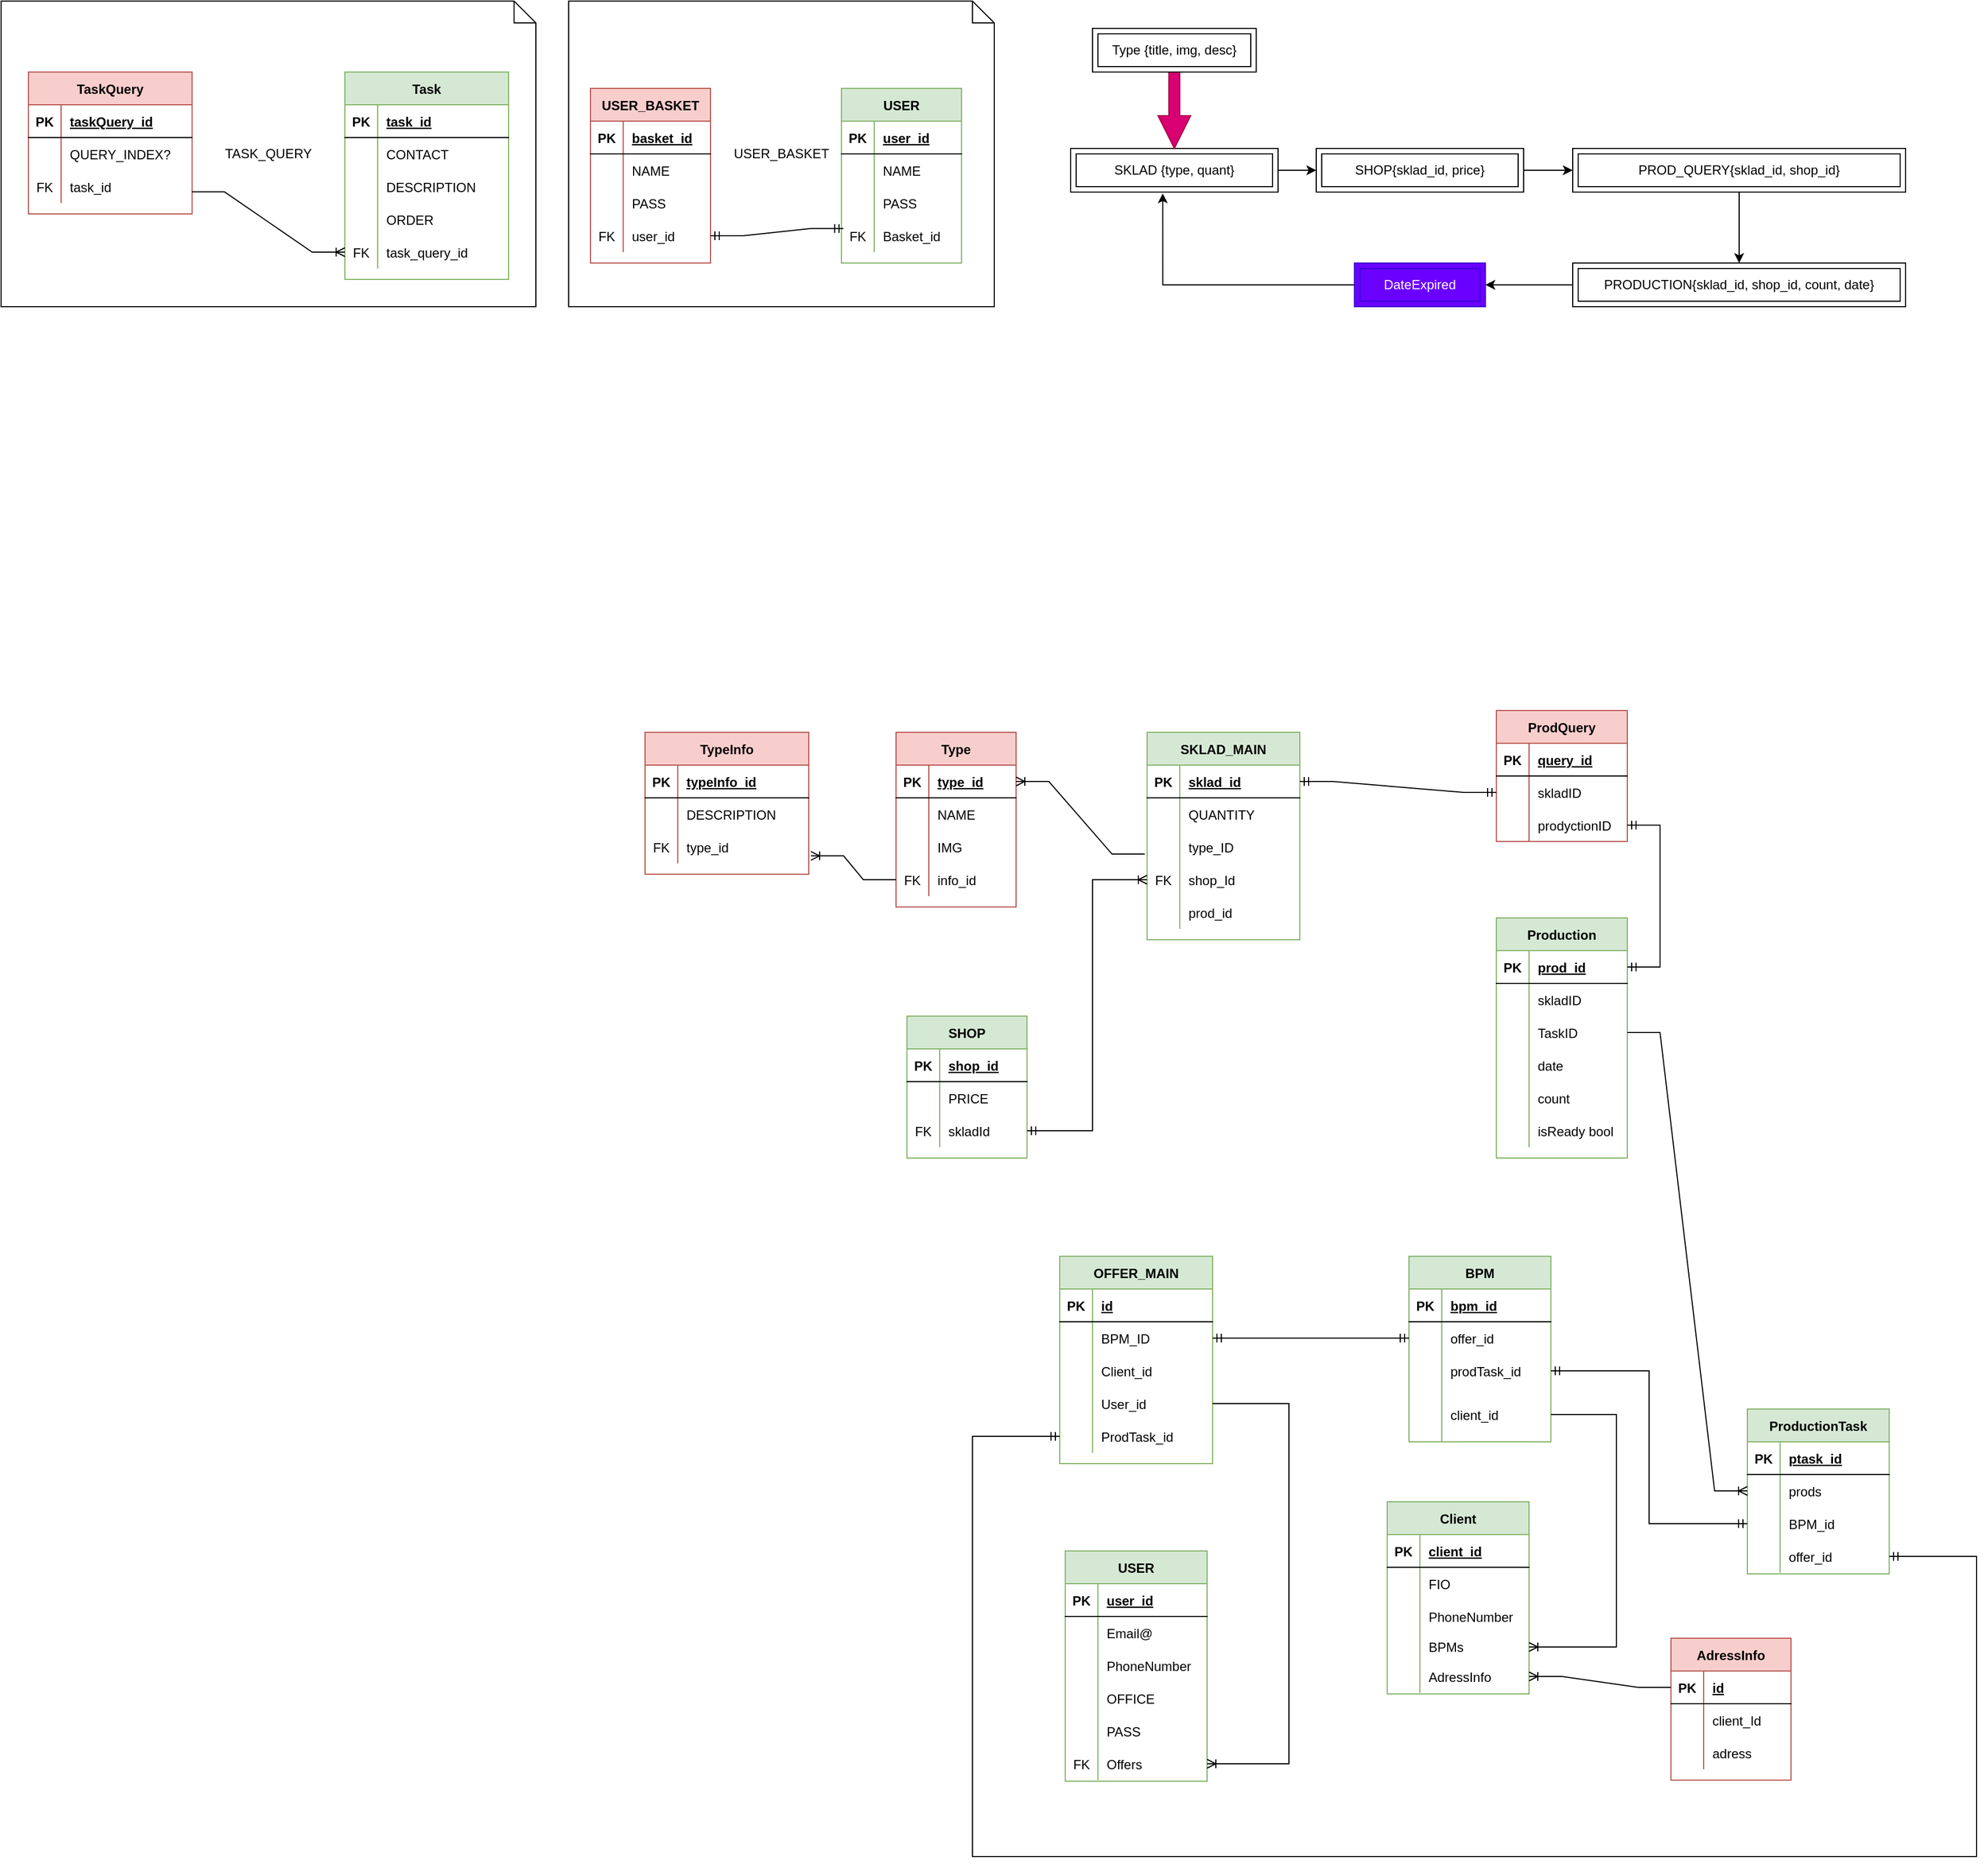 <mxfile version="19.0.3" type="device"><diagram id="R2lEEEUBdFMjLlhIrx00" name="Page-1"><mxGraphModel dx="2062" dy="924" grid="1" gridSize="10" guides="1" tooltips="1" connect="1" arrows="1" fold="1" page="0" pageScale="1" pageWidth="850" pageHeight="1100" math="0" shadow="0" extFonts="Permanent Marker^https://fonts.googleapis.com/css?family=Permanent+Marker"><root><mxCell id="0"/><mxCell id="1" parent="0"/><mxCell id="f8GNwz-705w2Cv1ViN1U-157" value="USER_BASKET" style="shape=note;size=20;whiteSpace=wrap;html=1;" parent="1" vertex="1"><mxGeometry x="-460" y="-370" width="390" height="280" as="geometry"/></mxCell><mxCell id="f8GNwz-705w2Cv1ViN1U-154" value="TASK_QUERY" style="shape=note;size=20;whiteSpace=wrap;html=1;" parent="1" vertex="1"><mxGeometry x="-980" y="-370" width="490" height="280" as="geometry"/></mxCell><mxCell id="C-vyLk0tnHw3VtMMgP7b-23" value="SKLAD_MAIN" style="shape=table;startSize=30;container=1;collapsible=1;childLayout=tableLayout;fixedRows=1;rowLines=0;fontStyle=1;align=center;resizeLast=1;fillColor=#d5e8d4;strokeColor=#82b366;" parent="1" vertex="1"><mxGeometry x="70" y="300" width="140" height="190" as="geometry"/></mxCell><mxCell id="C-vyLk0tnHw3VtMMgP7b-24" value="" style="shape=partialRectangle;collapsible=0;dropTarget=0;pointerEvents=0;fillColor=none;points=[[0,0.5],[1,0.5]];portConstraint=eastwest;top=0;left=0;right=0;bottom=1;" parent="C-vyLk0tnHw3VtMMgP7b-23" vertex="1"><mxGeometry y="30" width="140" height="30" as="geometry"/></mxCell><mxCell id="C-vyLk0tnHw3VtMMgP7b-25" value="PK" style="shape=partialRectangle;overflow=hidden;connectable=0;fillColor=none;top=0;left=0;bottom=0;right=0;fontStyle=1;" parent="C-vyLk0tnHw3VtMMgP7b-24" vertex="1"><mxGeometry width="30" height="30" as="geometry"><mxRectangle width="30" height="30" as="alternateBounds"/></mxGeometry></mxCell><mxCell id="C-vyLk0tnHw3VtMMgP7b-26" value="sklad_id" style="shape=partialRectangle;overflow=hidden;connectable=0;fillColor=none;top=0;left=0;bottom=0;right=0;align=left;spacingLeft=6;fontStyle=5;" parent="C-vyLk0tnHw3VtMMgP7b-24" vertex="1"><mxGeometry x="30" width="110" height="30" as="geometry"><mxRectangle width="110" height="30" as="alternateBounds"/></mxGeometry></mxCell><mxCell id="f8GNwz-705w2Cv1ViN1U-17" value="" style="shape=partialRectangle;collapsible=0;dropTarget=0;pointerEvents=0;fillColor=none;points=[[0,0.5],[1,0.5]];portConstraint=eastwest;top=0;left=0;right=0;bottom=0;" parent="C-vyLk0tnHw3VtMMgP7b-23" vertex="1"><mxGeometry y="60" width="140" height="30" as="geometry"/></mxCell><mxCell id="f8GNwz-705w2Cv1ViN1U-18" value="" style="shape=partialRectangle;overflow=hidden;connectable=0;fillColor=none;top=0;left=0;bottom=0;right=0;" parent="f8GNwz-705w2Cv1ViN1U-17" vertex="1"><mxGeometry width="30" height="30" as="geometry"><mxRectangle width="30" height="30" as="alternateBounds"/></mxGeometry></mxCell><mxCell id="f8GNwz-705w2Cv1ViN1U-19" value="QUANTITY" style="shape=partialRectangle;overflow=hidden;connectable=0;fillColor=none;top=0;left=0;bottom=0;right=0;align=left;spacingLeft=6;" parent="f8GNwz-705w2Cv1ViN1U-17" vertex="1"><mxGeometry x="30" width="110" height="30" as="geometry"><mxRectangle width="110" height="30" as="alternateBounds"/></mxGeometry></mxCell><mxCell id="f8GNwz-705w2Cv1ViN1U-14" value="" style="shape=partialRectangle;collapsible=0;dropTarget=0;pointerEvents=0;fillColor=none;points=[[0,0.5],[1,0.5]];portConstraint=eastwest;top=0;left=0;right=0;bottom=0;" parent="C-vyLk0tnHw3VtMMgP7b-23" vertex="1"><mxGeometry y="90" width="140" height="30" as="geometry"/></mxCell><mxCell id="f8GNwz-705w2Cv1ViN1U-15" value="" style="shape=partialRectangle;overflow=hidden;connectable=0;fillColor=none;top=0;left=0;bottom=0;right=0;" parent="f8GNwz-705w2Cv1ViN1U-14" vertex="1"><mxGeometry width="30" height="30" as="geometry"><mxRectangle width="30" height="30" as="alternateBounds"/></mxGeometry></mxCell><mxCell id="f8GNwz-705w2Cv1ViN1U-16" value="type_ID" style="shape=partialRectangle;overflow=hidden;connectable=0;fillColor=none;top=0;left=0;bottom=0;right=0;align=left;spacingLeft=6;" parent="f8GNwz-705w2Cv1ViN1U-14" vertex="1"><mxGeometry x="30" width="110" height="30" as="geometry"><mxRectangle width="110" height="30" as="alternateBounds"/></mxGeometry></mxCell><mxCell id="eumdKU_Xt2h5uguL9oMx-9" value="" style="shape=partialRectangle;collapsible=0;dropTarget=0;pointerEvents=0;fillColor=none;points=[[0,0.5],[1,0.5]];portConstraint=eastwest;top=0;left=0;right=0;bottom=0;" parent="C-vyLk0tnHw3VtMMgP7b-23" vertex="1"><mxGeometry y="120" width="140" height="30" as="geometry"/></mxCell><mxCell id="eumdKU_Xt2h5uguL9oMx-10" value="FK" style="shape=partialRectangle;overflow=hidden;connectable=0;fillColor=none;top=0;left=0;bottom=0;right=0;" parent="eumdKU_Xt2h5uguL9oMx-9" vertex="1"><mxGeometry width="30" height="30" as="geometry"><mxRectangle width="30" height="30" as="alternateBounds"/></mxGeometry></mxCell><mxCell id="eumdKU_Xt2h5uguL9oMx-11" value="shop_Id" style="shape=partialRectangle;overflow=hidden;connectable=0;fillColor=none;top=0;left=0;bottom=0;right=0;align=left;spacingLeft=6;" parent="eumdKU_Xt2h5uguL9oMx-9" vertex="1"><mxGeometry x="30" width="110" height="30" as="geometry"><mxRectangle width="110" height="30" as="alternateBounds"/></mxGeometry></mxCell><mxCell id="C-vyLk0tnHw3VtMMgP7b-27" value="" style="shape=partialRectangle;collapsible=0;dropTarget=0;pointerEvents=0;fillColor=none;points=[[0,0.5],[1,0.5]];portConstraint=eastwest;top=0;left=0;right=0;bottom=0;" parent="C-vyLk0tnHw3VtMMgP7b-23" vertex="1"><mxGeometry y="150" width="140" height="30" as="geometry"/></mxCell><mxCell id="C-vyLk0tnHw3VtMMgP7b-28" value="" style="shape=partialRectangle;overflow=hidden;connectable=0;fillColor=none;top=0;left=0;bottom=0;right=0;" parent="C-vyLk0tnHw3VtMMgP7b-27" vertex="1"><mxGeometry width="30" height="30" as="geometry"><mxRectangle width="30" height="30" as="alternateBounds"/></mxGeometry></mxCell><mxCell id="C-vyLk0tnHw3VtMMgP7b-29" value="prod_id" style="shape=partialRectangle;overflow=hidden;connectable=0;fillColor=none;top=0;left=0;bottom=0;right=0;align=left;spacingLeft=6;" parent="C-vyLk0tnHw3VtMMgP7b-27" vertex="1"><mxGeometry x="30" width="110" height="30" as="geometry"><mxRectangle width="110" height="30" as="alternateBounds"/></mxGeometry></mxCell><mxCell id="eumdKU_Xt2h5uguL9oMx-12" value="Production" style="shape=table;startSize=30;container=1;collapsible=1;childLayout=tableLayout;fixedRows=1;rowLines=0;fontStyle=1;align=center;resizeLast=1;fillColor=#d5e8d4;strokeColor=#82b366;" parent="1" vertex="1"><mxGeometry x="390" y="470" width="120" height="220" as="geometry"/></mxCell><mxCell id="eumdKU_Xt2h5uguL9oMx-13" value="" style="shape=tableRow;horizontal=0;startSize=0;swimlaneHead=0;swimlaneBody=0;fillColor=none;collapsible=0;dropTarget=0;points=[[0,0.5],[1,0.5]];portConstraint=eastwest;top=0;left=0;right=0;bottom=1;" parent="eumdKU_Xt2h5uguL9oMx-12" vertex="1"><mxGeometry y="30" width="120" height="30" as="geometry"/></mxCell><mxCell id="eumdKU_Xt2h5uguL9oMx-14" value="PK" style="shape=partialRectangle;connectable=0;fillColor=none;top=0;left=0;bottom=0;right=0;fontStyle=1;overflow=hidden;" parent="eumdKU_Xt2h5uguL9oMx-13" vertex="1"><mxGeometry width="30" height="30" as="geometry"><mxRectangle width="30" height="30" as="alternateBounds"/></mxGeometry></mxCell><mxCell id="eumdKU_Xt2h5uguL9oMx-15" value="prod_id" style="shape=partialRectangle;connectable=0;fillColor=none;top=0;left=0;bottom=0;right=0;align=left;spacingLeft=6;fontStyle=5;overflow=hidden;" parent="eumdKU_Xt2h5uguL9oMx-13" vertex="1"><mxGeometry x="30" width="90" height="30" as="geometry"><mxRectangle width="90" height="30" as="alternateBounds"/></mxGeometry></mxCell><mxCell id="eumdKU_Xt2h5uguL9oMx-16" value="" style="shape=tableRow;horizontal=0;startSize=0;swimlaneHead=0;swimlaneBody=0;fillColor=none;collapsible=0;dropTarget=0;points=[[0,0.5],[1,0.5]];portConstraint=eastwest;top=0;left=0;right=0;bottom=0;" parent="eumdKU_Xt2h5uguL9oMx-12" vertex="1"><mxGeometry y="60" width="120" height="30" as="geometry"/></mxCell><mxCell id="eumdKU_Xt2h5uguL9oMx-17" value="" style="shape=partialRectangle;connectable=0;fillColor=none;top=0;left=0;bottom=0;right=0;editable=1;overflow=hidden;" parent="eumdKU_Xt2h5uguL9oMx-16" vertex="1"><mxGeometry width="30" height="30" as="geometry"><mxRectangle width="30" height="30" as="alternateBounds"/></mxGeometry></mxCell><mxCell id="eumdKU_Xt2h5uguL9oMx-18" value="skladID" style="shape=partialRectangle;connectable=0;fillColor=none;top=0;left=0;bottom=0;right=0;align=left;spacingLeft=6;overflow=hidden;" parent="eumdKU_Xt2h5uguL9oMx-16" vertex="1"><mxGeometry x="30" width="90" height="30" as="geometry"><mxRectangle width="90" height="30" as="alternateBounds"/></mxGeometry></mxCell><mxCell id="ItuxFC31IUrbU6FtVuMq-15" value="" style="shape=tableRow;horizontal=0;startSize=0;swimlaneHead=0;swimlaneBody=0;fillColor=none;collapsible=0;dropTarget=0;points=[[0,0.5],[1,0.5]];portConstraint=eastwest;top=0;left=0;right=0;bottom=0;" parent="eumdKU_Xt2h5uguL9oMx-12" vertex="1"><mxGeometry y="90" width="120" height="30" as="geometry"/></mxCell><mxCell id="ItuxFC31IUrbU6FtVuMq-16" value="" style="shape=partialRectangle;connectable=0;fillColor=none;top=0;left=0;bottom=0;right=0;editable=1;overflow=hidden;" parent="ItuxFC31IUrbU6FtVuMq-15" vertex="1"><mxGeometry width="30" height="30" as="geometry"><mxRectangle width="30" height="30" as="alternateBounds"/></mxGeometry></mxCell><mxCell id="ItuxFC31IUrbU6FtVuMq-17" value="TaskID" style="shape=partialRectangle;connectable=0;fillColor=none;top=0;left=0;bottom=0;right=0;align=left;spacingLeft=6;overflow=hidden;" parent="ItuxFC31IUrbU6FtVuMq-15" vertex="1"><mxGeometry x="30" width="90" height="30" as="geometry"><mxRectangle width="90" height="30" as="alternateBounds"/></mxGeometry></mxCell><mxCell id="eumdKU_Xt2h5uguL9oMx-19" value="" style="shape=tableRow;horizontal=0;startSize=0;swimlaneHead=0;swimlaneBody=0;fillColor=none;collapsible=0;dropTarget=0;points=[[0,0.5],[1,0.5]];portConstraint=eastwest;top=0;left=0;right=0;bottom=0;" parent="eumdKU_Xt2h5uguL9oMx-12" vertex="1"><mxGeometry y="120" width="120" height="30" as="geometry"/></mxCell><mxCell id="eumdKU_Xt2h5uguL9oMx-20" value="" style="shape=partialRectangle;connectable=0;fillColor=none;top=0;left=0;bottom=0;right=0;editable=1;overflow=hidden;" parent="eumdKU_Xt2h5uguL9oMx-19" vertex="1"><mxGeometry width="30" height="30" as="geometry"><mxRectangle width="30" height="30" as="alternateBounds"/></mxGeometry></mxCell><mxCell id="eumdKU_Xt2h5uguL9oMx-21" value="date" style="shape=partialRectangle;connectable=0;fillColor=none;top=0;left=0;bottom=0;right=0;align=left;spacingLeft=6;overflow=hidden;" parent="eumdKU_Xt2h5uguL9oMx-19" vertex="1"><mxGeometry x="30" width="90" height="30" as="geometry"><mxRectangle width="90" height="30" as="alternateBounds"/></mxGeometry></mxCell><mxCell id="eumdKU_Xt2h5uguL9oMx-22" value="" style="shape=tableRow;horizontal=0;startSize=0;swimlaneHead=0;swimlaneBody=0;fillColor=none;collapsible=0;dropTarget=0;points=[[0,0.5],[1,0.5]];portConstraint=eastwest;top=0;left=0;right=0;bottom=0;" parent="eumdKU_Xt2h5uguL9oMx-12" vertex="1"><mxGeometry y="150" width="120" height="30" as="geometry"/></mxCell><mxCell id="eumdKU_Xt2h5uguL9oMx-23" value="" style="shape=partialRectangle;connectable=0;fillColor=none;top=0;left=0;bottom=0;right=0;editable=1;overflow=hidden;" parent="eumdKU_Xt2h5uguL9oMx-22" vertex="1"><mxGeometry width="30" height="30" as="geometry"><mxRectangle width="30" height="30" as="alternateBounds"/></mxGeometry></mxCell><mxCell id="eumdKU_Xt2h5uguL9oMx-24" value="count" style="shape=partialRectangle;connectable=0;fillColor=none;top=0;left=0;bottom=0;right=0;align=left;spacingLeft=6;overflow=hidden;" parent="eumdKU_Xt2h5uguL9oMx-22" vertex="1"><mxGeometry x="30" width="90" height="30" as="geometry"><mxRectangle width="90" height="30" as="alternateBounds"/></mxGeometry></mxCell><mxCell id="eumdKU_Xt2h5uguL9oMx-46" value="" style="shape=tableRow;horizontal=0;startSize=0;swimlaneHead=0;swimlaneBody=0;fillColor=none;collapsible=0;dropTarget=0;points=[[0,0.5],[1,0.5]];portConstraint=eastwest;top=0;left=0;right=0;bottom=0;" parent="eumdKU_Xt2h5uguL9oMx-12" vertex="1"><mxGeometry y="180" width="120" height="30" as="geometry"/></mxCell><mxCell id="eumdKU_Xt2h5uguL9oMx-47" value="" style="shape=partialRectangle;connectable=0;fillColor=none;top=0;left=0;bottom=0;right=0;editable=1;overflow=hidden;" parent="eumdKU_Xt2h5uguL9oMx-46" vertex="1"><mxGeometry width="30" height="30" as="geometry"><mxRectangle width="30" height="30" as="alternateBounds"/></mxGeometry></mxCell><mxCell id="eumdKU_Xt2h5uguL9oMx-48" value="isReady bool" style="shape=partialRectangle;connectable=0;fillColor=none;top=0;left=0;bottom=0;right=0;align=left;spacingLeft=6;overflow=hidden;" parent="eumdKU_Xt2h5uguL9oMx-46" vertex="1"><mxGeometry x="30" width="90" height="30" as="geometry"><mxRectangle width="90" height="30" as="alternateBounds"/></mxGeometry></mxCell><mxCell id="eumdKU_Xt2h5uguL9oMx-25" value="ProdQuery" style="shape=table;startSize=30;container=1;collapsible=1;childLayout=tableLayout;fixedRows=1;rowLines=0;fontStyle=1;align=center;resizeLast=1;fillColor=#f8cecc;strokeColor=#b85450;" parent="1" vertex="1"><mxGeometry x="390" y="280" width="120" height="120" as="geometry"/></mxCell><mxCell id="eumdKU_Xt2h5uguL9oMx-26" value="" style="shape=tableRow;horizontal=0;startSize=0;swimlaneHead=0;swimlaneBody=0;fillColor=none;collapsible=0;dropTarget=0;points=[[0,0.5],[1,0.5]];portConstraint=eastwest;top=0;left=0;right=0;bottom=1;" parent="eumdKU_Xt2h5uguL9oMx-25" vertex="1"><mxGeometry y="30" width="120" height="30" as="geometry"/></mxCell><mxCell id="eumdKU_Xt2h5uguL9oMx-27" value="PK" style="shape=partialRectangle;connectable=0;fillColor=none;top=0;left=0;bottom=0;right=0;fontStyle=1;overflow=hidden;" parent="eumdKU_Xt2h5uguL9oMx-26" vertex="1"><mxGeometry width="30" height="30" as="geometry"><mxRectangle width="30" height="30" as="alternateBounds"/></mxGeometry></mxCell><mxCell id="eumdKU_Xt2h5uguL9oMx-28" value="query_id" style="shape=partialRectangle;connectable=0;fillColor=none;top=0;left=0;bottom=0;right=0;align=left;spacingLeft=6;fontStyle=5;overflow=hidden;" parent="eumdKU_Xt2h5uguL9oMx-26" vertex="1"><mxGeometry x="30" width="90" height="30" as="geometry"><mxRectangle width="90" height="30" as="alternateBounds"/></mxGeometry></mxCell><mxCell id="eumdKU_Xt2h5uguL9oMx-29" value="" style="shape=tableRow;horizontal=0;startSize=0;swimlaneHead=0;swimlaneBody=0;fillColor=none;collapsible=0;dropTarget=0;points=[[0,0.5],[1,0.5]];portConstraint=eastwest;top=0;left=0;right=0;bottom=0;" parent="eumdKU_Xt2h5uguL9oMx-25" vertex="1"><mxGeometry y="60" width="120" height="30" as="geometry"/></mxCell><mxCell id="eumdKU_Xt2h5uguL9oMx-30" value="" style="shape=partialRectangle;connectable=0;fillColor=none;top=0;left=0;bottom=0;right=0;editable=1;overflow=hidden;" parent="eumdKU_Xt2h5uguL9oMx-29" vertex="1"><mxGeometry width="30" height="30" as="geometry"><mxRectangle width="30" height="30" as="alternateBounds"/></mxGeometry></mxCell><mxCell id="eumdKU_Xt2h5uguL9oMx-31" value="skladID" style="shape=partialRectangle;connectable=0;fillColor=none;top=0;left=0;bottom=0;right=0;align=left;spacingLeft=6;overflow=hidden;" parent="eumdKU_Xt2h5uguL9oMx-29" vertex="1"><mxGeometry x="30" width="90" height="30" as="geometry"><mxRectangle width="90" height="30" as="alternateBounds"/></mxGeometry></mxCell><mxCell id="ItuxFC31IUrbU6FtVuMq-12" value="" style="shape=tableRow;horizontal=0;startSize=0;swimlaneHead=0;swimlaneBody=0;fillColor=none;collapsible=0;dropTarget=0;points=[[0,0.5],[1,0.5]];portConstraint=eastwest;top=0;left=0;right=0;bottom=0;" parent="eumdKU_Xt2h5uguL9oMx-25" vertex="1"><mxGeometry y="90" width="120" height="30" as="geometry"/></mxCell><mxCell id="ItuxFC31IUrbU6FtVuMq-13" value="" style="shape=partialRectangle;connectable=0;fillColor=none;top=0;left=0;bottom=0;right=0;editable=1;overflow=hidden;" parent="ItuxFC31IUrbU6FtVuMq-12" vertex="1"><mxGeometry width="30" height="30" as="geometry"><mxRectangle width="30" height="30" as="alternateBounds"/></mxGeometry></mxCell><mxCell id="ItuxFC31IUrbU6FtVuMq-14" value="prodyctionID" style="shape=partialRectangle;connectable=0;fillColor=none;top=0;left=0;bottom=0;right=0;align=left;spacingLeft=6;overflow=hidden;" parent="ItuxFC31IUrbU6FtVuMq-12" vertex="1"><mxGeometry x="30" width="90" height="30" as="geometry"><mxRectangle width="90" height="30" as="alternateBounds"/></mxGeometry></mxCell><mxCell id="eumdKU_Xt2h5uguL9oMx-40" value="" style="edgeStyle=entityRelationEdgeStyle;fontSize=12;html=1;endArrow=ERmandOne;startArrow=ERmandOne;rounded=0;entryX=1;entryY=0.5;entryDx=0;entryDy=0;" parent="1" source="eumdKU_Xt2h5uguL9oMx-29" target="C-vyLk0tnHw3VtMMgP7b-24" edge="1"><mxGeometry width="100" height="100" relative="1" as="geometry"><mxPoint x="320" y="510" as="sourcePoint"/><mxPoint x="110" y="220" as="targetPoint"/></mxGeometry></mxCell><mxCell id="eumdKU_Xt2h5uguL9oMx-45" value="" style="edgeStyle=orthogonalEdgeStyle;fontSize=12;html=1;endArrow=ERmandOne;startArrow=ERmandOne;rounded=0;entryX=1;entryY=0.5;entryDx=0;entryDy=0;" parent="1" source="ItuxFC31IUrbU6FtVuMq-12" target="eumdKU_Xt2h5uguL9oMx-13" edge="1"><mxGeometry width="100" height="100" relative="1" as="geometry"><mxPoint x="510" y="555" as="sourcePoint"/><mxPoint x="280" y="370" as="targetPoint"/><Array as="points"><mxPoint x="540" y="385"/><mxPoint x="540" y="515"/></Array></mxGeometry></mxCell><mxCell id="f8GNwz-705w2Cv1ViN1U-1" value="SHOP" style="shape=table;startSize=30;container=1;collapsible=1;childLayout=tableLayout;fixedRows=1;rowLines=0;fontStyle=1;align=center;resizeLast=1;fillColor=#d5e8d4;strokeColor=#82b366;" parent="1" vertex="1"><mxGeometry x="-150" y="560" width="110" height="130" as="geometry"/></mxCell><mxCell id="f8GNwz-705w2Cv1ViN1U-2" value="" style="shape=tableRow;horizontal=0;startSize=0;swimlaneHead=0;swimlaneBody=0;fillColor=none;collapsible=0;dropTarget=0;points=[[0,0.5],[1,0.5]];portConstraint=eastwest;top=0;left=0;right=0;bottom=1;" parent="f8GNwz-705w2Cv1ViN1U-1" vertex="1"><mxGeometry y="30" width="110" height="30" as="geometry"/></mxCell><mxCell id="f8GNwz-705w2Cv1ViN1U-3" value="PK" style="shape=partialRectangle;connectable=0;fillColor=none;top=0;left=0;bottom=0;right=0;fontStyle=1;overflow=hidden;" parent="f8GNwz-705w2Cv1ViN1U-2" vertex="1"><mxGeometry width="30" height="30" as="geometry"><mxRectangle width="30" height="30" as="alternateBounds"/></mxGeometry></mxCell><mxCell id="f8GNwz-705w2Cv1ViN1U-4" value="shop_id" style="shape=partialRectangle;connectable=0;fillColor=none;top=0;left=0;bottom=0;right=0;align=left;spacingLeft=6;fontStyle=5;overflow=hidden;" parent="f8GNwz-705w2Cv1ViN1U-2" vertex="1"><mxGeometry x="30" width="80" height="30" as="geometry"><mxRectangle width="80" height="30" as="alternateBounds"/></mxGeometry></mxCell><mxCell id="f8GNwz-705w2Cv1ViN1U-5" value="" style="shape=tableRow;horizontal=0;startSize=0;swimlaneHead=0;swimlaneBody=0;fillColor=none;collapsible=0;dropTarget=0;points=[[0,0.5],[1,0.5]];portConstraint=eastwest;top=0;left=0;right=0;bottom=0;" parent="f8GNwz-705w2Cv1ViN1U-1" vertex="1"><mxGeometry y="60" width="110" height="30" as="geometry"/></mxCell><mxCell id="f8GNwz-705w2Cv1ViN1U-6" value="" style="shape=partialRectangle;connectable=0;fillColor=none;top=0;left=0;bottom=0;right=0;editable=1;overflow=hidden;" parent="f8GNwz-705w2Cv1ViN1U-5" vertex="1"><mxGeometry width="30" height="30" as="geometry"><mxRectangle width="30" height="30" as="alternateBounds"/></mxGeometry></mxCell><mxCell id="f8GNwz-705w2Cv1ViN1U-7" value="PRICE" style="shape=partialRectangle;connectable=0;fillColor=none;top=0;left=0;bottom=0;right=0;align=left;spacingLeft=6;overflow=hidden;" parent="f8GNwz-705w2Cv1ViN1U-5" vertex="1"><mxGeometry x="30" width="80" height="30" as="geometry"><mxRectangle width="80" height="30" as="alternateBounds"/></mxGeometry></mxCell><mxCell id="f8GNwz-705w2Cv1ViN1U-8" value="" style="shape=tableRow;horizontal=0;startSize=0;swimlaneHead=0;swimlaneBody=0;fillColor=none;collapsible=0;dropTarget=0;points=[[0,0.5],[1,0.5]];portConstraint=eastwest;top=0;left=0;right=0;bottom=0;" parent="f8GNwz-705w2Cv1ViN1U-1" vertex="1"><mxGeometry y="90" width="110" height="30" as="geometry"/></mxCell><mxCell id="f8GNwz-705w2Cv1ViN1U-9" value="FK" style="shape=partialRectangle;connectable=0;fillColor=none;top=0;left=0;bottom=0;right=0;editable=1;overflow=hidden;" parent="f8GNwz-705w2Cv1ViN1U-8" vertex="1"><mxGeometry width="30" height="30" as="geometry"><mxRectangle width="30" height="30" as="alternateBounds"/></mxGeometry></mxCell><mxCell id="f8GNwz-705w2Cv1ViN1U-10" value="skladId" style="shape=partialRectangle;connectable=0;fillColor=none;top=0;left=0;bottom=0;right=0;align=left;spacingLeft=6;overflow=hidden;" parent="f8GNwz-705w2Cv1ViN1U-8" vertex="1"><mxGeometry x="30" width="80" height="30" as="geometry"><mxRectangle width="80" height="30" as="alternateBounds"/></mxGeometry></mxCell><mxCell id="f8GNwz-705w2Cv1ViN1U-23" value="" style="edgeStyle=orthogonalEdgeStyle;fontSize=12;html=1;endArrow=ERoneToMany;startArrow=ERmandOne;rounded=0;exitX=1;exitY=0.5;exitDx=0;exitDy=0;entryX=0;entryY=0.5;entryDx=0;entryDy=0;" parent="1" source="f8GNwz-705w2Cv1ViN1U-8" target="eumdKU_Xt2h5uguL9oMx-9" edge="1"><mxGeometry width="100" height="100" relative="1" as="geometry"><mxPoint x="70" y="575" as="sourcePoint"/><mxPoint x="20" y="300" as="targetPoint"/><Array as="points"><mxPoint x="20" y="665"/><mxPoint x="20" y="435"/></Array></mxGeometry></mxCell><mxCell id="f8GNwz-705w2Cv1ViN1U-25" value="Type" style="shape=table;startSize=30;container=1;collapsible=1;childLayout=tableLayout;fixedRows=1;rowLines=0;fontStyle=1;align=center;resizeLast=1;fillColor=#f8cecc;strokeColor=#b85450;" parent="1" vertex="1"><mxGeometry x="-160" y="300" width="110" height="160" as="geometry"/></mxCell><mxCell id="f8GNwz-705w2Cv1ViN1U-26" value="" style="shape=tableRow;horizontal=0;startSize=0;swimlaneHead=0;swimlaneBody=0;fillColor=none;collapsible=0;dropTarget=0;points=[[0,0.5],[1,0.5]];portConstraint=eastwest;top=0;left=0;right=0;bottom=1;" parent="f8GNwz-705w2Cv1ViN1U-25" vertex="1"><mxGeometry y="30" width="110" height="30" as="geometry"/></mxCell><mxCell id="f8GNwz-705w2Cv1ViN1U-27" value="PK" style="shape=partialRectangle;connectable=0;fillColor=none;top=0;left=0;bottom=0;right=0;fontStyle=1;overflow=hidden;" parent="f8GNwz-705w2Cv1ViN1U-26" vertex="1"><mxGeometry width="30" height="30" as="geometry"><mxRectangle width="30" height="30" as="alternateBounds"/></mxGeometry></mxCell><mxCell id="f8GNwz-705w2Cv1ViN1U-28" value="type_id" style="shape=partialRectangle;connectable=0;fillColor=none;top=0;left=0;bottom=0;right=0;align=left;spacingLeft=6;fontStyle=5;overflow=hidden;" parent="f8GNwz-705w2Cv1ViN1U-26" vertex="1"><mxGeometry x="30" width="80" height="30" as="geometry"><mxRectangle width="80" height="30" as="alternateBounds"/></mxGeometry></mxCell><mxCell id="f8GNwz-705w2Cv1ViN1U-40" value="" style="shape=tableRow;horizontal=0;startSize=0;swimlaneHead=0;swimlaneBody=0;fillColor=none;collapsible=0;dropTarget=0;points=[[0,0.5],[1,0.5]];portConstraint=eastwest;top=0;left=0;right=0;bottom=0;" parent="f8GNwz-705w2Cv1ViN1U-25" vertex="1"><mxGeometry y="60" width="110" height="30" as="geometry"/></mxCell><mxCell id="f8GNwz-705w2Cv1ViN1U-41" value="" style="shape=partialRectangle;connectable=0;fillColor=none;top=0;left=0;bottom=0;right=0;editable=1;overflow=hidden;" parent="f8GNwz-705w2Cv1ViN1U-40" vertex="1"><mxGeometry width="30" height="30" as="geometry"><mxRectangle width="30" height="30" as="alternateBounds"/></mxGeometry></mxCell><mxCell id="f8GNwz-705w2Cv1ViN1U-42" value="NAME" style="shape=partialRectangle;connectable=0;fillColor=none;top=0;left=0;bottom=0;right=0;align=left;spacingLeft=6;overflow=hidden;" parent="f8GNwz-705w2Cv1ViN1U-40" vertex="1"><mxGeometry x="30" width="80" height="30" as="geometry"><mxRectangle width="80" height="30" as="alternateBounds"/></mxGeometry></mxCell><mxCell id="f8GNwz-705w2Cv1ViN1U-32" value="" style="shape=tableRow;horizontal=0;startSize=0;swimlaneHead=0;swimlaneBody=0;fillColor=none;collapsible=0;dropTarget=0;points=[[0,0.5],[1,0.5]];portConstraint=eastwest;top=0;left=0;right=0;bottom=0;" parent="f8GNwz-705w2Cv1ViN1U-25" vertex="1"><mxGeometry y="90" width="110" height="30" as="geometry"/></mxCell><mxCell id="f8GNwz-705w2Cv1ViN1U-33" value="" style="shape=partialRectangle;connectable=0;fillColor=none;top=0;left=0;bottom=0;right=0;editable=1;overflow=hidden;" parent="f8GNwz-705w2Cv1ViN1U-32" vertex="1"><mxGeometry width="30" height="30" as="geometry"><mxRectangle width="30" height="30" as="alternateBounds"/></mxGeometry></mxCell><mxCell id="f8GNwz-705w2Cv1ViN1U-34" value="IMG" style="shape=partialRectangle;connectable=0;fillColor=none;top=0;left=0;bottom=0;right=0;align=left;spacingLeft=6;overflow=hidden;" parent="f8GNwz-705w2Cv1ViN1U-32" vertex="1"><mxGeometry x="30" width="80" height="30" as="geometry"><mxRectangle width="80" height="30" as="alternateBounds"/></mxGeometry></mxCell><mxCell id="f8GNwz-705w2Cv1ViN1U-59" value="" style="shape=tableRow;horizontal=0;startSize=0;swimlaneHead=0;swimlaneBody=0;fillColor=none;collapsible=0;dropTarget=0;points=[[0,0.5],[1,0.5]];portConstraint=eastwest;top=0;left=0;right=0;bottom=0;" parent="f8GNwz-705w2Cv1ViN1U-25" vertex="1"><mxGeometry y="120" width="110" height="30" as="geometry"/></mxCell><mxCell id="f8GNwz-705w2Cv1ViN1U-60" value="FK" style="shape=partialRectangle;connectable=0;fillColor=none;top=0;left=0;bottom=0;right=0;editable=1;overflow=hidden;" parent="f8GNwz-705w2Cv1ViN1U-59" vertex="1"><mxGeometry width="30" height="30" as="geometry"><mxRectangle width="30" height="30" as="alternateBounds"/></mxGeometry></mxCell><mxCell id="f8GNwz-705w2Cv1ViN1U-61" value="info_id" style="shape=partialRectangle;connectable=0;fillColor=none;top=0;left=0;bottom=0;right=0;align=left;spacingLeft=6;overflow=hidden;" parent="f8GNwz-705w2Cv1ViN1U-59" vertex="1"><mxGeometry x="30" width="80" height="30" as="geometry"><mxRectangle width="80" height="30" as="alternateBounds"/></mxGeometry></mxCell><mxCell id="f8GNwz-705w2Cv1ViN1U-43" value="" style="edgeStyle=entityRelationEdgeStyle;fontSize=12;html=1;endArrow=ERoneToMany;entryX=1;entryY=0.5;entryDx=0;entryDy=0;exitX=-0.015;exitY=0.717;exitDx=0;exitDy=0;exitPerimeter=0;rounded=0;" parent="1" source="f8GNwz-705w2Cv1ViN1U-14" target="f8GNwz-705w2Cv1ViN1U-26" edge="1"><mxGeometry width="100" height="100" relative="1" as="geometry"><mxPoint x="50" y="410" as="sourcePoint"/><mxPoint x="150" y="310" as="targetPoint"/></mxGeometry></mxCell><mxCell id="f8GNwz-705w2Cv1ViN1U-44" value="TypeInfo" style="shape=table;startSize=30;container=1;collapsible=1;childLayout=tableLayout;fixedRows=1;rowLines=0;fontStyle=1;align=center;resizeLast=1;fillColor=#f8cecc;strokeColor=#b85450;" parent="1" vertex="1"><mxGeometry x="-390" y="300" width="150" height="130" as="geometry"/></mxCell><mxCell id="f8GNwz-705w2Cv1ViN1U-45" value="" style="shape=tableRow;horizontal=0;startSize=0;swimlaneHead=0;swimlaneBody=0;fillColor=none;collapsible=0;dropTarget=0;points=[[0,0.5],[1,0.5]];portConstraint=eastwest;top=0;left=0;right=0;bottom=1;" parent="f8GNwz-705w2Cv1ViN1U-44" vertex="1"><mxGeometry y="30" width="150" height="30" as="geometry"/></mxCell><mxCell id="f8GNwz-705w2Cv1ViN1U-46" value="PK" style="shape=partialRectangle;connectable=0;fillColor=none;top=0;left=0;bottom=0;right=0;fontStyle=1;overflow=hidden;" parent="f8GNwz-705w2Cv1ViN1U-45" vertex="1"><mxGeometry width="30" height="30" as="geometry"><mxRectangle width="30" height="30" as="alternateBounds"/></mxGeometry></mxCell><mxCell id="f8GNwz-705w2Cv1ViN1U-47" value="typeInfo_id" style="shape=partialRectangle;connectable=0;fillColor=none;top=0;left=0;bottom=0;right=0;align=left;spacingLeft=6;fontStyle=5;overflow=hidden;" parent="f8GNwz-705w2Cv1ViN1U-45" vertex="1"><mxGeometry x="30" width="120" height="30" as="geometry"><mxRectangle width="120" height="30" as="alternateBounds"/></mxGeometry></mxCell><mxCell id="f8GNwz-705w2Cv1ViN1U-48" value="" style="shape=tableRow;horizontal=0;startSize=0;swimlaneHead=0;swimlaneBody=0;fillColor=none;collapsible=0;dropTarget=0;points=[[0,0.5],[1,0.5]];portConstraint=eastwest;top=0;left=0;right=0;bottom=0;" parent="f8GNwz-705w2Cv1ViN1U-44" vertex="1"><mxGeometry y="60" width="150" height="30" as="geometry"/></mxCell><mxCell id="f8GNwz-705w2Cv1ViN1U-49" value="" style="shape=partialRectangle;connectable=0;fillColor=none;top=0;left=0;bottom=0;right=0;editable=1;overflow=hidden;" parent="f8GNwz-705w2Cv1ViN1U-48" vertex="1"><mxGeometry width="30" height="30" as="geometry"><mxRectangle width="30" height="30" as="alternateBounds"/></mxGeometry></mxCell><mxCell id="f8GNwz-705w2Cv1ViN1U-50" value="DESCRIPTION" style="shape=partialRectangle;connectable=0;fillColor=none;top=0;left=0;bottom=0;right=0;align=left;spacingLeft=6;overflow=hidden;" parent="f8GNwz-705w2Cv1ViN1U-48" vertex="1"><mxGeometry x="30" width="120" height="30" as="geometry"><mxRectangle width="120" height="30" as="alternateBounds"/></mxGeometry></mxCell><mxCell id="f8GNwz-705w2Cv1ViN1U-51" value="" style="shape=tableRow;horizontal=0;startSize=0;swimlaneHead=0;swimlaneBody=0;fillColor=none;collapsible=0;dropTarget=0;points=[[0,0.5],[1,0.5]];portConstraint=eastwest;top=0;left=0;right=0;bottom=0;" parent="f8GNwz-705w2Cv1ViN1U-44" vertex="1"><mxGeometry y="90" width="150" height="30" as="geometry"/></mxCell><mxCell id="f8GNwz-705w2Cv1ViN1U-52" value="FK" style="shape=partialRectangle;connectable=0;fillColor=none;top=0;left=0;bottom=0;right=0;editable=1;overflow=hidden;" parent="f8GNwz-705w2Cv1ViN1U-51" vertex="1"><mxGeometry width="30" height="30" as="geometry"><mxRectangle width="30" height="30" as="alternateBounds"/></mxGeometry></mxCell><mxCell id="f8GNwz-705w2Cv1ViN1U-53" value="type_id" style="shape=partialRectangle;connectable=0;fillColor=none;top=0;left=0;bottom=0;right=0;align=left;spacingLeft=6;overflow=hidden;" parent="f8GNwz-705w2Cv1ViN1U-51" vertex="1"><mxGeometry x="30" width="120" height="30" as="geometry"><mxRectangle width="120" height="30" as="alternateBounds"/></mxGeometry></mxCell><mxCell id="f8GNwz-705w2Cv1ViN1U-58" value="" style="edgeStyle=entityRelationEdgeStyle;fontSize=12;html=1;endArrow=ERoneToMany;rounded=0;exitX=0;exitY=0.5;exitDx=0;exitDy=0;entryX=1.013;entryY=0.772;entryDx=0;entryDy=0;entryPerimeter=0;" parent="1" source="f8GNwz-705w2Cv1ViN1U-59" target="f8GNwz-705w2Cv1ViN1U-51" edge="1"><mxGeometry width="100" height="100" relative="1" as="geometry"><mxPoint x="-90" y="410" as="sourcePoint"/><mxPoint x="-210" y="470" as="targetPoint"/></mxGeometry></mxCell><mxCell id="f8GNwz-705w2Cv1ViN1U-63" value="Task" style="shape=table;startSize=30;container=1;collapsible=1;childLayout=tableLayout;fixedRows=1;rowLines=0;fontStyle=1;align=center;resizeLast=1;fillColor=#d5e8d4;strokeColor=#82b366;" parent="1" vertex="1"><mxGeometry x="-665" y="-305" width="150" height="190" as="geometry"/></mxCell><mxCell id="f8GNwz-705w2Cv1ViN1U-64" value="" style="shape=tableRow;horizontal=0;startSize=0;swimlaneHead=0;swimlaneBody=0;fillColor=none;collapsible=0;dropTarget=0;points=[[0,0.5],[1,0.5]];portConstraint=eastwest;top=0;left=0;right=0;bottom=1;" parent="f8GNwz-705w2Cv1ViN1U-63" vertex="1"><mxGeometry y="30" width="150" height="30" as="geometry"/></mxCell><mxCell id="f8GNwz-705w2Cv1ViN1U-65" value="PK" style="shape=partialRectangle;connectable=0;fillColor=none;top=0;left=0;bottom=0;right=0;fontStyle=1;overflow=hidden;" parent="f8GNwz-705w2Cv1ViN1U-64" vertex="1"><mxGeometry width="30" height="30" as="geometry"><mxRectangle width="30" height="30" as="alternateBounds"/></mxGeometry></mxCell><mxCell id="f8GNwz-705w2Cv1ViN1U-66" value="task_id" style="shape=partialRectangle;connectable=0;fillColor=none;top=0;left=0;bottom=0;right=0;align=left;spacingLeft=6;fontStyle=5;overflow=hidden;" parent="f8GNwz-705w2Cv1ViN1U-64" vertex="1"><mxGeometry x="30" width="120" height="30" as="geometry"><mxRectangle width="120" height="30" as="alternateBounds"/></mxGeometry></mxCell><mxCell id="f8GNwz-705w2Cv1ViN1U-67" value="" style="shape=tableRow;horizontal=0;startSize=0;swimlaneHead=0;swimlaneBody=0;fillColor=none;collapsible=0;dropTarget=0;points=[[0,0.5],[1,0.5]];portConstraint=eastwest;top=0;left=0;right=0;bottom=0;" parent="f8GNwz-705w2Cv1ViN1U-63" vertex="1"><mxGeometry y="60" width="150" height="30" as="geometry"/></mxCell><mxCell id="f8GNwz-705w2Cv1ViN1U-68" value="" style="shape=partialRectangle;connectable=0;fillColor=none;top=0;left=0;bottom=0;right=0;editable=1;overflow=hidden;" parent="f8GNwz-705w2Cv1ViN1U-67" vertex="1"><mxGeometry width="30" height="30" as="geometry"><mxRectangle width="30" height="30" as="alternateBounds"/></mxGeometry></mxCell><mxCell id="f8GNwz-705w2Cv1ViN1U-69" value="CONTACT" style="shape=partialRectangle;connectable=0;fillColor=none;top=0;left=0;bottom=0;right=0;align=left;spacingLeft=6;overflow=hidden;" parent="f8GNwz-705w2Cv1ViN1U-67" vertex="1"><mxGeometry x="30" width="120" height="30" as="geometry"><mxRectangle width="120" height="30" as="alternateBounds"/></mxGeometry></mxCell><mxCell id="f8GNwz-705w2Cv1ViN1U-74" value="" style="shape=tableRow;horizontal=0;startSize=0;swimlaneHead=0;swimlaneBody=0;fillColor=none;collapsible=0;dropTarget=0;points=[[0,0.5],[1,0.5]];portConstraint=eastwest;top=0;left=0;right=0;bottom=0;" parent="f8GNwz-705w2Cv1ViN1U-63" vertex="1"><mxGeometry y="90" width="150" height="30" as="geometry"/></mxCell><mxCell id="f8GNwz-705w2Cv1ViN1U-75" value="" style="shape=partialRectangle;connectable=0;fillColor=none;top=0;left=0;bottom=0;right=0;editable=1;overflow=hidden;" parent="f8GNwz-705w2Cv1ViN1U-74" vertex="1"><mxGeometry width="30" height="30" as="geometry"><mxRectangle width="30" height="30" as="alternateBounds"/></mxGeometry></mxCell><mxCell id="f8GNwz-705w2Cv1ViN1U-76" value="DESCRIPTION" style="shape=partialRectangle;connectable=0;fillColor=none;top=0;left=0;bottom=0;right=0;align=left;spacingLeft=6;overflow=hidden;" parent="f8GNwz-705w2Cv1ViN1U-74" vertex="1"><mxGeometry x="30" width="120" height="30" as="geometry"><mxRectangle width="120" height="30" as="alternateBounds"/></mxGeometry></mxCell><mxCell id="f8GNwz-705w2Cv1ViN1U-77" value="" style="shape=tableRow;horizontal=0;startSize=0;swimlaneHead=0;swimlaneBody=0;fillColor=none;collapsible=0;dropTarget=0;points=[[0,0.5],[1,0.5]];portConstraint=eastwest;top=0;left=0;right=0;bottom=0;" parent="f8GNwz-705w2Cv1ViN1U-63" vertex="1"><mxGeometry y="120" width="150" height="30" as="geometry"/></mxCell><mxCell id="f8GNwz-705w2Cv1ViN1U-78" value="" style="shape=partialRectangle;connectable=0;fillColor=none;top=0;left=0;bottom=0;right=0;editable=1;overflow=hidden;" parent="f8GNwz-705w2Cv1ViN1U-77" vertex="1"><mxGeometry width="30" height="30" as="geometry"><mxRectangle width="30" height="30" as="alternateBounds"/></mxGeometry></mxCell><mxCell id="f8GNwz-705w2Cv1ViN1U-79" value="ORDER" style="shape=partialRectangle;connectable=0;fillColor=none;top=0;left=0;bottom=0;right=0;align=left;spacingLeft=6;overflow=hidden;" parent="f8GNwz-705w2Cv1ViN1U-77" vertex="1"><mxGeometry x="30" width="120" height="30" as="geometry"><mxRectangle width="120" height="30" as="alternateBounds"/></mxGeometry></mxCell><mxCell id="f8GNwz-705w2Cv1ViN1U-70" value="" style="shape=tableRow;horizontal=0;startSize=0;swimlaneHead=0;swimlaneBody=0;fillColor=none;collapsible=0;dropTarget=0;points=[[0,0.5],[1,0.5]];portConstraint=eastwest;top=0;left=0;right=0;bottom=0;" parent="f8GNwz-705w2Cv1ViN1U-63" vertex="1"><mxGeometry y="150" width="150" height="30" as="geometry"/></mxCell><mxCell id="f8GNwz-705w2Cv1ViN1U-71" value="FK" style="shape=partialRectangle;connectable=0;fillColor=none;top=0;left=0;bottom=0;right=0;editable=1;overflow=hidden;" parent="f8GNwz-705w2Cv1ViN1U-70" vertex="1"><mxGeometry width="30" height="30" as="geometry"><mxRectangle width="30" height="30" as="alternateBounds"/></mxGeometry></mxCell><mxCell id="f8GNwz-705w2Cv1ViN1U-72" value="task_query_id" style="shape=partialRectangle;connectable=0;fillColor=none;top=0;left=0;bottom=0;right=0;align=left;spacingLeft=6;overflow=hidden;" parent="f8GNwz-705w2Cv1ViN1U-70" vertex="1"><mxGeometry x="30" width="120" height="30" as="geometry"><mxRectangle width="120" height="30" as="alternateBounds"/></mxGeometry></mxCell><mxCell id="f8GNwz-705w2Cv1ViN1U-80" value="TaskQuery" style="shape=table;startSize=30;container=1;collapsible=1;childLayout=tableLayout;fixedRows=1;rowLines=0;fontStyle=1;align=center;resizeLast=1;fillColor=#f8cecc;strokeColor=#b85450;" parent="1" vertex="1"><mxGeometry x="-955" y="-305" width="150" height="130" as="geometry"/></mxCell><mxCell id="f8GNwz-705w2Cv1ViN1U-81" value="" style="shape=tableRow;horizontal=0;startSize=0;swimlaneHead=0;swimlaneBody=0;fillColor=none;collapsible=0;dropTarget=0;points=[[0,0.5],[1,0.5]];portConstraint=eastwest;top=0;left=0;right=0;bottom=1;" parent="f8GNwz-705w2Cv1ViN1U-80" vertex="1"><mxGeometry y="30" width="150" height="30" as="geometry"/></mxCell><mxCell id="f8GNwz-705w2Cv1ViN1U-82" value="PK" style="shape=partialRectangle;connectable=0;fillColor=none;top=0;left=0;bottom=0;right=0;fontStyle=1;overflow=hidden;" parent="f8GNwz-705w2Cv1ViN1U-81" vertex="1"><mxGeometry width="30" height="30" as="geometry"><mxRectangle width="30" height="30" as="alternateBounds"/></mxGeometry></mxCell><mxCell id="f8GNwz-705w2Cv1ViN1U-83" value="taskQuery_id" style="shape=partialRectangle;connectable=0;fillColor=none;top=0;left=0;bottom=0;right=0;align=left;spacingLeft=6;fontStyle=5;overflow=hidden;" parent="f8GNwz-705w2Cv1ViN1U-81" vertex="1"><mxGeometry x="30" width="120" height="30" as="geometry"><mxRectangle width="120" height="30" as="alternateBounds"/></mxGeometry></mxCell><mxCell id="f8GNwz-705w2Cv1ViN1U-90" value="" style="shape=tableRow;horizontal=0;startSize=0;swimlaneHead=0;swimlaneBody=0;fillColor=none;collapsible=0;dropTarget=0;points=[[0,0.5],[1,0.5]];portConstraint=eastwest;top=0;left=0;right=0;bottom=0;" parent="f8GNwz-705w2Cv1ViN1U-80" vertex="1"><mxGeometry y="60" width="150" height="30" as="geometry"/></mxCell><mxCell id="f8GNwz-705w2Cv1ViN1U-91" value="" style="shape=partialRectangle;connectable=0;fillColor=none;top=0;left=0;bottom=0;right=0;editable=1;overflow=hidden;" parent="f8GNwz-705w2Cv1ViN1U-90" vertex="1"><mxGeometry width="30" height="30" as="geometry"><mxRectangle width="30" height="30" as="alternateBounds"/></mxGeometry></mxCell><mxCell id="f8GNwz-705w2Cv1ViN1U-92" value="QUERY_INDEX?" style="shape=partialRectangle;connectable=0;fillColor=none;top=0;left=0;bottom=0;right=0;align=left;spacingLeft=6;overflow=hidden;" parent="f8GNwz-705w2Cv1ViN1U-90" vertex="1"><mxGeometry x="30" width="120" height="30" as="geometry"><mxRectangle width="120" height="30" as="alternateBounds"/></mxGeometry></mxCell><mxCell id="f8GNwz-705w2Cv1ViN1U-93" value="" style="shape=tableRow;horizontal=0;startSize=0;swimlaneHead=0;swimlaneBody=0;fillColor=none;collapsible=0;dropTarget=0;points=[[0,0.5],[1,0.5]];portConstraint=eastwest;top=0;left=0;right=0;bottom=0;" parent="f8GNwz-705w2Cv1ViN1U-80" vertex="1"><mxGeometry y="90" width="150" height="30" as="geometry"/></mxCell><mxCell id="f8GNwz-705w2Cv1ViN1U-94" value="FK" style="shape=partialRectangle;connectable=0;fillColor=none;top=0;left=0;bottom=0;right=0;editable=1;overflow=hidden;" parent="f8GNwz-705w2Cv1ViN1U-93" vertex="1"><mxGeometry width="30" height="30" as="geometry"><mxRectangle width="30" height="30" as="alternateBounds"/></mxGeometry></mxCell><mxCell id="f8GNwz-705w2Cv1ViN1U-95" value="task_id" style="shape=partialRectangle;connectable=0;fillColor=none;top=0;left=0;bottom=0;right=0;align=left;spacingLeft=6;overflow=hidden;" parent="f8GNwz-705w2Cv1ViN1U-93" vertex="1"><mxGeometry x="30" width="120" height="30" as="geometry"><mxRectangle width="120" height="30" as="alternateBounds"/></mxGeometry></mxCell><mxCell id="f8GNwz-705w2Cv1ViN1U-98" value="" style="edgeStyle=entityRelationEdgeStyle;fontSize=12;html=1;endArrow=ERoneToMany;rounded=0;entryX=0;entryY=0.5;entryDx=0;entryDy=0;exitX=0.998;exitY=0.66;exitDx=0;exitDy=0;exitPerimeter=0;" parent="1" source="f8GNwz-705w2Cv1ViN1U-93" target="f8GNwz-705w2Cv1ViN1U-70" edge="1"><mxGeometry width="100" height="100" relative="1" as="geometry"><mxPoint x="-725" y="-195" as="sourcePoint"/><mxPoint x="-625" y="-295" as="targetPoint"/></mxGeometry></mxCell><mxCell id="f8GNwz-705w2Cv1ViN1U-102" value="USER" style="shape=table;startSize=30;container=1;collapsible=1;childLayout=tableLayout;fixedRows=1;rowLines=0;fontStyle=1;align=center;resizeLast=1;fillColor=#d5e8d4;strokeColor=#82b366;" parent="1" vertex="1"><mxGeometry x="-210" y="-290" width="110" height="160" as="geometry"/></mxCell><mxCell id="f8GNwz-705w2Cv1ViN1U-103" value="" style="shape=tableRow;horizontal=0;startSize=0;swimlaneHead=0;swimlaneBody=0;fillColor=none;collapsible=0;dropTarget=0;points=[[0,0.5],[1,0.5]];portConstraint=eastwest;top=0;left=0;right=0;bottom=1;" parent="f8GNwz-705w2Cv1ViN1U-102" vertex="1"><mxGeometry y="30" width="110" height="30" as="geometry"/></mxCell><mxCell id="f8GNwz-705w2Cv1ViN1U-104" value="PK" style="shape=partialRectangle;connectable=0;fillColor=none;top=0;left=0;bottom=0;right=0;fontStyle=1;overflow=hidden;" parent="f8GNwz-705w2Cv1ViN1U-103" vertex="1"><mxGeometry width="30" height="30" as="geometry"><mxRectangle width="30" height="30" as="alternateBounds"/></mxGeometry></mxCell><mxCell id="f8GNwz-705w2Cv1ViN1U-105" value="user_id" style="shape=partialRectangle;connectable=0;fillColor=none;top=0;left=0;bottom=0;right=0;align=left;spacingLeft=6;fontStyle=5;overflow=hidden;" parent="f8GNwz-705w2Cv1ViN1U-103" vertex="1"><mxGeometry x="30" width="80" height="30" as="geometry"><mxRectangle width="80" height="30" as="alternateBounds"/></mxGeometry></mxCell><mxCell id="f8GNwz-705w2Cv1ViN1U-113" value="" style="shape=tableRow;horizontal=0;startSize=0;swimlaneHead=0;swimlaneBody=0;fillColor=none;collapsible=0;dropTarget=0;points=[[0,0.5],[1,0.5]];portConstraint=eastwest;top=0;left=0;right=0;bottom=0;" parent="f8GNwz-705w2Cv1ViN1U-102" vertex="1"><mxGeometry y="60" width="110" height="30" as="geometry"/></mxCell><mxCell id="f8GNwz-705w2Cv1ViN1U-114" value="" style="shape=partialRectangle;connectable=0;fillColor=none;top=0;left=0;bottom=0;right=0;editable=1;overflow=hidden;" parent="f8GNwz-705w2Cv1ViN1U-113" vertex="1"><mxGeometry width="30" height="30" as="geometry"><mxRectangle width="30" height="30" as="alternateBounds"/></mxGeometry></mxCell><mxCell id="f8GNwz-705w2Cv1ViN1U-115" value="NAME" style="shape=partialRectangle;connectable=0;fillColor=none;top=0;left=0;bottom=0;right=0;align=left;spacingLeft=6;overflow=hidden;" parent="f8GNwz-705w2Cv1ViN1U-113" vertex="1"><mxGeometry x="30" width="80" height="30" as="geometry"><mxRectangle width="80" height="30" as="alternateBounds"/></mxGeometry></mxCell><mxCell id="f8GNwz-705w2Cv1ViN1U-106" value="" style="shape=tableRow;horizontal=0;startSize=0;swimlaneHead=0;swimlaneBody=0;fillColor=none;collapsible=0;dropTarget=0;points=[[0,0.5],[1,0.5]];portConstraint=eastwest;top=0;left=0;right=0;bottom=0;" parent="f8GNwz-705w2Cv1ViN1U-102" vertex="1"><mxGeometry y="90" width="110" height="30" as="geometry"/></mxCell><mxCell id="f8GNwz-705w2Cv1ViN1U-107" value="" style="shape=partialRectangle;connectable=0;fillColor=none;top=0;left=0;bottom=0;right=0;editable=1;overflow=hidden;" parent="f8GNwz-705w2Cv1ViN1U-106" vertex="1"><mxGeometry width="30" height="30" as="geometry"><mxRectangle width="30" height="30" as="alternateBounds"/></mxGeometry></mxCell><mxCell id="f8GNwz-705w2Cv1ViN1U-108" value="PASS" style="shape=partialRectangle;connectable=0;fillColor=none;top=0;left=0;bottom=0;right=0;align=left;spacingLeft=6;overflow=hidden;" parent="f8GNwz-705w2Cv1ViN1U-106" vertex="1"><mxGeometry x="30" width="80" height="30" as="geometry"><mxRectangle width="80" height="30" as="alternateBounds"/></mxGeometry></mxCell><mxCell id="f8GNwz-705w2Cv1ViN1U-109" value="" style="shape=tableRow;horizontal=0;startSize=0;swimlaneHead=0;swimlaneBody=0;fillColor=none;collapsible=0;dropTarget=0;points=[[0,0.5],[1,0.5]];portConstraint=eastwest;top=0;left=0;right=0;bottom=0;" parent="f8GNwz-705w2Cv1ViN1U-102" vertex="1"><mxGeometry y="120" width="110" height="30" as="geometry"/></mxCell><mxCell id="f8GNwz-705w2Cv1ViN1U-110" value="FK" style="shape=partialRectangle;connectable=0;fillColor=none;top=0;left=0;bottom=0;right=0;editable=1;overflow=hidden;" parent="f8GNwz-705w2Cv1ViN1U-109" vertex="1"><mxGeometry width="30" height="30" as="geometry"><mxRectangle width="30" height="30" as="alternateBounds"/></mxGeometry></mxCell><mxCell id="f8GNwz-705w2Cv1ViN1U-111" value="Basket_id" style="shape=partialRectangle;connectable=0;fillColor=none;top=0;left=0;bottom=0;right=0;align=left;spacingLeft=6;overflow=hidden;" parent="f8GNwz-705w2Cv1ViN1U-109" vertex="1"><mxGeometry x="30" width="80" height="30" as="geometry"><mxRectangle width="80" height="30" as="alternateBounds"/></mxGeometry></mxCell><mxCell id="f8GNwz-705w2Cv1ViN1U-116" value="USER_BASKET" style="shape=table;startSize=30;container=1;collapsible=1;childLayout=tableLayout;fixedRows=1;rowLines=0;fontStyle=1;align=center;resizeLast=1;fillColor=#f8cecc;strokeColor=#b85450;" parent="1" vertex="1"><mxGeometry x="-440" y="-290" width="110" height="160" as="geometry"/></mxCell><mxCell id="f8GNwz-705w2Cv1ViN1U-117" value="" style="shape=tableRow;horizontal=0;startSize=0;swimlaneHead=0;swimlaneBody=0;fillColor=none;collapsible=0;dropTarget=0;points=[[0,0.5],[1,0.5]];portConstraint=eastwest;top=0;left=0;right=0;bottom=1;" parent="f8GNwz-705w2Cv1ViN1U-116" vertex="1"><mxGeometry y="30" width="110" height="30" as="geometry"/></mxCell><mxCell id="f8GNwz-705w2Cv1ViN1U-118" value="PK" style="shape=partialRectangle;connectable=0;fillColor=none;top=0;left=0;bottom=0;right=0;fontStyle=1;overflow=hidden;" parent="f8GNwz-705w2Cv1ViN1U-117" vertex="1"><mxGeometry width="30" height="30" as="geometry"><mxRectangle width="30" height="30" as="alternateBounds"/></mxGeometry></mxCell><mxCell id="f8GNwz-705w2Cv1ViN1U-119" value="basket_id" style="shape=partialRectangle;connectable=0;fillColor=none;top=0;left=0;bottom=0;right=0;align=left;spacingLeft=6;fontStyle=5;overflow=hidden;" parent="f8GNwz-705w2Cv1ViN1U-117" vertex="1"><mxGeometry x="30" width="80" height="30" as="geometry"><mxRectangle width="80" height="30" as="alternateBounds"/></mxGeometry></mxCell><mxCell id="f8GNwz-705w2Cv1ViN1U-150" value="" style="shape=tableRow;horizontal=0;startSize=0;swimlaneHead=0;swimlaneBody=0;fillColor=none;collapsible=0;dropTarget=0;points=[[0,0.5],[1,0.5]];portConstraint=eastwest;top=0;left=0;right=0;bottom=0;" parent="f8GNwz-705w2Cv1ViN1U-116" vertex="1"><mxGeometry y="60" width="110" height="30" as="geometry"/></mxCell><mxCell id="f8GNwz-705w2Cv1ViN1U-151" value="" style="shape=partialRectangle;connectable=0;fillColor=none;top=0;left=0;bottom=0;right=0;editable=1;overflow=hidden;" parent="f8GNwz-705w2Cv1ViN1U-150" vertex="1"><mxGeometry width="30" height="30" as="geometry"><mxRectangle width="30" height="30" as="alternateBounds"/></mxGeometry></mxCell><mxCell id="f8GNwz-705w2Cv1ViN1U-152" value="NAME" style="shape=partialRectangle;connectable=0;fillColor=none;top=0;left=0;bottom=0;right=0;align=left;spacingLeft=6;overflow=hidden;" parent="f8GNwz-705w2Cv1ViN1U-150" vertex="1"><mxGeometry x="30" width="80" height="30" as="geometry"><mxRectangle width="80" height="30" as="alternateBounds"/></mxGeometry></mxCell><mxCell id="f8GNwz-705w2Cv1ViN1U-123" value="" style="shape=tableRow;horizontal=0;startSize=0;swimlaneHead=0;swimlaneBody=0;fillColor=none;collapsible=0;dropTarget=0;points=[[0,0.5],[1,0.5]];portConstraint=eastwest;top=0;left=0;right=0;bottom=0;" parent="f8GNwz-705w2Cv1ViN1U-116" vertex="1"><mxGeometry y="90" width="110" height="30" as="geometry"/></mxCell><mxCell id="f8GNwz-705w2Cv1ViN1U-124" value="" style="shape=partialRectangle;connectable=0;fillColor=none;top=0;left=0;bottom=0;right=0;editable=1;overflow=hidden;" parent="f8GNwz-705w2Cv1ViN1U-123" vertex="1"><mxGeometry width="30" height="30" as="geometry"><mxRectangle width="30" height="30" as="alternateBounds"/></mxGeometry></mxCell><mxCell id="f8GNwz-705w2Cv1ViN1U-125" value="PASS" style="shape=partialRectangle;connectable=0;fillColor=none;top=0;left=0;bottom=0;right=0;align=left;spacingLeft=6;overflow=hidden;" parent="f8GNwz-705w2Cv1ViN1U-123" vertex="1"><mxGeometry x="30" width="80" height="30" as="geometry"><mxRectangle width="80" height="30" as="alternateBounds"/></mxGeometry></mxCell><mxCell id="f8GNwz-705w2Cv1ViN1U-120" value="" style="shape=tableRow;horizontal=0;startSize=0;swimlaneHead=0;swimlaneBody=0;fillColor=none;collapsible=0;dropTarget=0;points=[[0,0.5],[1,0.5]];portConstraint=eastwest;top=0;left=0;right=0;bottom=0;" parent="f8GNwz-705w2Cv1ViN1U-116" vertex="1"><mxGeometry y="120" width="110" height="30" as="geometry"/></mxCell><mxCell id="f8GNwz-705w2Cv1ViN1U-121" value="FK" style="shape=partialRectangle;connectable=0;fillColor=none;top=0;left=0;bottom=0;right=0;editable=1;overflow=hidden;" parent="f8GNwz-705w2Cv1ViN1U-120" vertex="1"><mxGeometry width="30" height="30" as="geometry"><mxRectangle width="30" height="30" as="alternateBounds"/></mxGeometry></mxCell><mxCell id="f8GNwz-705w2Cv1ViN1U-122" value="user_id" style="shape=partialRectangle;connectable=0;fillColor=none;top=0;left=0;bottom=0;right=0;align=left;spacingLeft=6;overflow=hidden;" parent="f8GNwz-705w2Cv1ViN1U-120" vertex="1"><mxGeometry x="30" width="80" height="30" as="geometry"><mxRectangle width="80" height="30" as="alternateBounds"/></mxGeometry></mxCell><mxCell id="f8GNwz-705w2Cv1ViN1U-153" value="" style="edgeStyle=entityRelationEdgeStyle;fontSize=12;html=1;endArrow=ERmandOne;startArrow=ERmandOne;rounded=0;exitX=1;exitY=0.5;exitDx=0;exitDy=0;entryX=0.016;entryY=0.28;entryDx=0;entryDy=0;entryPerimeter=0;" parent="1" source="f8GNwz-705w2Cv1ViN1U-120" target="f8GNwz-705w2Cv1ViN1U-109" edge="1"><mxGeometry width="100" height="100" relative="1" as="geometry"><mxPoint x="-20" y="-180" as="sourcePoint"/><mxPoint x="80" y="-280" as="targetPoint"/></mxGeometry></mxCell><mxCell id="f8GNwz-705w2Cv1ViN1U-161" value="" style="edgeStyle=orthogonalEdgeStyle;rounded=0;orthogonalLoop=1;jettySize=auto;html=1;" parent="1" source="f8GNwz-705w2Cv1ViN1U-159" target="f8GNwz-705w2Cv1ViN1U-160" edge="1"><mxGeometry relative="1" as="geometry"/></mxCell><mxCell id="f8GNwz-705w2Cv1ViN1U-159" value="SKLAD {type, quant}" style="shape=ext;margin=3;double=1;whiteSpace=wrap;html=1;align=center;" parent="1" vertex="1"><mxGeometry y="-235" width="190" height="40" as="geometry"/></mxCell><mxCell id="f8GNwz-705w2Cv1ViN1U-168" value="" style="edgeStyle=orthogonalEdgeStyle;rounded=0;orthogonalLoop=1;jettySize=auto;html=1;" parent="1" source="f8GNwz-705w2Cv1ViN1U-160" target="f8GNwz-705w2Cv1ViN1U-167" edge="1"><mxGeometry relative="1" as="geometry"/></mxCell><mxCell id="f8GNwz-705w2Cv1ViN1U-160" value="SHOP{sklad_id, price}" style="shape=ext;margin=3;double=1;whiteSpace=wrap;html=1;align=center;" parent="1" vertex="1"><mxGeometry x="225" y="-235" width="190" height="40" as="geometry"/></mxCell><mxCell id="f8GNwz-705w2Cv1ViN1U-166" style="edgeStyle=orthogonalEdgeStyle;shape=arrow;rounded=0;orthogonalLoop=1;jettySize=auto;html=1;entryX=0.5;entryY=0;entryDx=0;entryDy=0;fillColor=#d80073;strokeColor=#A50040;" parent="1" source="f8GNwz-705w2Cv1ViN1U-164" target="f8GNwz-705w2Cv1ViN1U-159" edge="1"><mxGeometry relative="1" as="geometry"/></mxCell><mxCell id="f8GNwz-705w2Cv1ViN1U-164" value="Type {title, img, desc}" style="shape=ext;margin=3;double=1;whiteSpace=wrap;html=1;align=center;" parent="1" vertex="1"><mxGeometry x="20" y="-345" width="150" height="40" as="geometry"/></mxCell><mxCell id="f8GNwz-705w2Cv1ViN1U-170" value="" style="edgeStyle=orthogonalEdgeStyle;rounded=0;orthogonalLoop=1;jettySize=auto;html=1;" parent="1" source="f8GNwz-705w2Cv1ViN1U-167" target="f8GNwz-705w2Cv1ViN1U-169" edge="1"><mxGeometry relative="1" as="geometry"/></mxCell><mxCell id="f8GNwz-705w2Cv1ViN1U-167" value="PROD_QUERY{sklad_id, shop_id}" style="shape=ext;margin=3;double=1;whiteSpace=wrap;html=1;align=center;" parent="1" vertex="1"><mxGeometry x="460" y="-235" width="305" height="40" as="geometry"/></mxCell><mxCell id="f8GNwz-705w2Cv1ViN1U-172" value="" style="edgeStyle=orthogonalEdgeStyle;rounded=0;orthogonalLoop=1;jettySize=auto;html=1;" parent="1" source="f8GNwz-705w2Cv1ViN1U-169" target="f8GNwz-705w2Cv1ViN1U-171" edge="1"><mxGeometry relative="1" as="geometry"/></mxCell><mxCell id="f8GNwz-705w2Cv1ViN1U-169" value="PRODUCTION{sklad_id, shop_id, count, date}" style="shape=ext;margin=3;double=1;whiteSpace=wrap;html=1;align=center;" parent="1" vertex="1"><mxGeometry x="460" y="-130" width="305" height="40" as="geometry"/></mxCell><mxCell id="f8GNwz-705w2Cv1ViN1U-173" style="edgeStyle=orthogonalEdgeStyle;rounded=0;orthogonalLoop=1;jettySize=auto;html=1;entryX=0.444;entryY=1.03;entryDx=0;entryDy=0;entryPerimeter=0;" parent="1" source="f8GNwz-705w2Cv1ViN1U-171" target="f8GNwz-705w2Cv1ViN1U-159" edge="1"><mxGeometry relative="1" as="geometry"/></mxCell><mxCell id="f8GNwz-705w2Cv1ViN1U-171" value="DateExpired" style="shape=ext;margin=3;double=1;whiteSpace=wrap;html=1;align=center;fillColor=#6a00ff;fontColor=#ffffff;strokeColor=#3700CC;" parent="1" vertex="1"><mxGeometry x="260" y="-130" width="120" height="40" as="geometry"/></mxCell><mxCell id="r8Fv1WdJZOioQeYtBEMM-1" value="OFFER_MAIN" style="shape=table;startSize=30;container=1;collapsible=1;childLayout=tableLayout;fixedRows=1;rowLines=0;fontStyle=1;align=center;resizeLast=1;fillColor=#d5e8d4;strokeColor=#82b366;" vertex="1" parent="1"><mxGeometry x="-10" y="780" width="140" height="190" as="geometry"/></mxCell><mxCell id="r8Fv1WdJZOioQeYtBEMM-2" value="" style="shape=partialRectangle;collapsible=0;dropTarget=0;pointerEvents=0;fillColor=none;points=[[0,0.5],[1,0.5]];portConstraint=eastwest;top=0;left=0;right=0;bottom=1;" vertex="1" parent="r8Fv1WdJZOioQeYtBEMM-1"><mxGeometry y="30" width="140" height="30" as="geometry"/></mxCell><mxCell id="r8Fv1WdJZOioQeYtBEMM-3" value="PK" style="shape=partialRectangle;overflow=hidden;connectable=0;fillColor=none;top=0;left=0;bottom=0;right=0;fontStyle=1;" vertex="1" parent="r8Fv1WdJZOioQeYtBEMM-2"><mxGeometry width="30" height="30" as="geometry"><mxRectangle width="30" height="30" as="alternateBounds"/></mxGeometry></mxCell><mxCell id="r8Fv1WdJZOioQeYtBEMM-4" value="id" style="shape=partialRectangle;overflow=hidden;connectable=0;fillColor=none;top=0;left=0;bottom=0;right=0;align=left;spacingLeft=6;fontStyle=5;" vertex="1" parent="r8Fv1WdJZOioQeYtBEMM-2"><mxGeometry x="30" width="110" height="30" as="geometry"><mxRectangle width="110" height="30" as="alternateBounds"/></mxGeometry></mxCell><mxCell id="r8Fv1WdJZOioQeYtBEMM-5" value="" style="shape=partialRectangle;collapsible=0;dropTarget=0;pointerEvents=0;fillColor=none;points=[[0,0.5],[1,0.5]];portConstraint=eastwest;top=0;left=0;right=0;bottom=0;" vertex="1" parent="r8Fv1WdJZOioQeYtBEMM-1"><mxGeometry y="60" width="140" height="30" as="geometry"/></mxCell><mxCell id="r8Fv1WdJZOioQeYtBEMM-6" value="" style="shape=partialRectangle;overflow=hidden;connectable=0;fillColor=none;top=0;left=0;bottom=0;right=0;" vertex="1" parent="r8Fv1WdJZOioQeYtBEMM-5"><mxGeometry width="30" height="30" as="geometry"><mxRectangle width="30" height="30" as="alternateBounds"/></mxGeometry></mxCell><mxCell id="r8Fv1WdJZOioQeYtBEMM-7" value="BPM_ID" style="shape=partialRectangle;overflow=hidden;connectable=0;fillColor=none;top=0;left=0;bottom=0;right=0;align=left;spacingLeft=6;" vertex="1" parent="r8Fv1WdJZOioQeYtBEMM-5"><mxGeometry x="30" width="110" height="30" as="geometry"><mxRectangle width="110" height="30" as="alternateBounds"/></mxGeometry></mxCell><mxCell id="r8Fv1WdJZOioQeYtBEMM-8" value="" style="shape=partialRectangle;collapsible=0;dropTarget=0;pointerEvents=0;fillColor=none;points=[[0,0.5],[1,0.5]];portConstraint=eastwest;top=0;left=0;right=0;bottom=0;" vertex="1" parent="r8Fv1WdJZOioQeYtBEMM-1"><mxGeometry y="90" width="140" height="30" as="geometry"/></mxCell><mxCell id="r8Fv1WdJZOioQeYtBEMM-9" value="" style="shape=partialRectangle;overflow=hidden;connectable=0;fillColor=none;top=0;left=0;bottom=0;right=0;" vertex="1" parent="r8Fv1WdJZOioQeYtBEMM-8"><mxGeometry width="30" height="30" as="geometry"><mxRectangle width="30" height="30" as="alternateBounds"/></mxGeometry></mxCell><mxCell id="r8Fv1WdJZOioQeYtBEMM-10" value="Client_id" style="shape=partialRectangle;overflow=hidden;connectable=0;fillColor=none;top=0;left=0;bottom=0;right=0;align=left;spacingLeft=6;" vertex="1" parent="r8Fv1WdJZOioQeYtBEMM-8"><mxGeometry x="30" width="110" height="30" as="geometry"><mxRectangle width="110" height="30" as="alternateBounds"/></mxGeometry></mxCell><mxCell id="r8Fv1WdJZOioQeYtBEMM-11" value="" style="shape=partialRectangle;collapsible=0;dropTarget=0;pointerEvents=0;fillColor=none;points=[[0,0.5],[1,0.5]];portConstraint=eastwest;top=0;left=0;right=0;bottom=0;" vertex="1" parent="r8Fv1WdJZOioQeYtBEMM-1"><mxGeometry y="120" width="140" height="30" as="geometry"/></mxCell><mxCell id="r8Fv1WdJZOioQeYtBEMM-12" value="" style="shape=partialRectangle;overflow=hidden;connectable=0;fillColor=none;top=0;left=0;bottom=0;right=0;" vertex="1" parent="r8Fv1WdJZOioQeYtBEMM-11"><mxGeometry width="30" height="30" as="geometry"><mxRectangle width="30" height="30" as="alternateBounds"/></mxGeometry></mxCell><mxCell id="r8Fv1WdJZOioQeYtBEMM-13" value="User_id" style="shape=partialRectangle;overflow=hidden;connectable=0;fillColor=none;top=0;left=0;bottom=0;right=0;align=left;spacingLeft=6;" vertex="1" parent="r8Fv1WdJZOioQeYtBEMM-11"><mxGeometry x="30" width="110" height="30" as="geometry"><mxRectangle width="110" height="30" as="alternateBounds"/></mxGeometry></mxCell><mxCell id="r8Fv1WdJZOioQeYtBEMM-14" value="" style="shape=partialRectangle;collapsible=0;dropTarget=0;pointerEvents=0;fillColor=none;points=[[0,0.5],[1,0.5]];portConstraint=eastwest;top=0;left=0;right=0;bottom=0;" vertex="1" parent="r8Fv1WdJZOioQeYtBEMM-1"><mxGeometry y="150" width="140" height="30" as="geometry"/></mxCell><mxCell id="r8Fv1WdJZOioQeYtBEMM-15" value="" style="shape=partialRectangle;overflow=hidden;connectable=0;fillColor=none;top=0;left=0;bottom=0;right=0;" vertex="1" parent="r8Fv1WdJZOioQeYtBEMM-14"><mxGeometry width="30" height="30" as="geometry"><mxRectangle width="30" height="30" as="alternateBounds"/></mxGeometry></mxCell><mxCell id="r8Fv1WdJZOioQeYtBEMM-16" value="ProdTask_id" style="shape=partialRectangle;overflow=hidden;connectable=0;fillColor=none;top=0;left=0;bottom=0;right=0;align=left;spacingLeft=6;" vertex="1" parent="r8Fv1WdJZOioQeYtBEMM-14"><mxGeometry x="30" width="110" height="30" as="geometry"><mxRectangle width="110" height="30" as="alternateBounds"/></mxGeometry></mxCell><mxCell id="r8Fv1WdJZOioQeYtBEMM-17" value="USER" style="shape=table;startSize=30;container=1;collapsible=1;childLayout=tableLayout;fixedRows=1;rowLines=0;fontStyle=1;align=center;resizeLast=1;fillColor=#d5e8d4;strokeColor=#82b366;" vertex="1" parent="1"><mxGeometry x="-5" y="1050" width="130" height="211" as="geometry"/></mxCell><mxCell id="r8Fv1WdJZOioQeYtBEMM-18" value="" style="shape=tableRow;horizontal=0;startSize=0;swimlaneHead=0;swimlaneBody=0;fillColor=none;collapsible=0;dropTarget=0;points=[[0,0.5],[1,0.5]];portConstraint=eastwest;top=0;left=0;right=0;bottom=1;" vertex="1" parent="r8Fv1WdJZOioQeYtBEMM-17"><mxGeometry y="30" width="130" height="30" as="geometry"/></mxCell><mxCell id="r8Fv1WdJZOioQeYtBEMM-19" value="PK" style="shape=partialRectangle;connectable=0;fillColor=none;top=0;left=0;bottom=0;right=0;fontStyle=1;overflow=hidden;" vertex="1" parent="r8Fv1WdJZOioQeYtBEMM-18"><mxGeometry width="30" height="30" as="geometry"><mxRectangle width="30" height="30" as="alternateBounds"/></mxGeometry></mxCell><mxCell id="r8Fv1WdJZOioQeYtBEMM-20" value="user_id" style="shape=partialRectangle;connectable=0;fillColor=none;top=0;left=0;bottom=0;right=0;align=left;spacingLeft=6;fontStyle=5;overflow=hidden;" vertex="1" parent="r8Fv1WdJZOioQeYtBEMM-18"><mxGeometry x="30" width="100" height="30" as="geometry"><mxRectangle width="100" height="30" as="alternateBounds"/></mxGeometry></mxCell><mxCell id="r8Fv1WdJZOioQeYtBEMM-21" value="" style="shape=tableRow;horizontal=0;startSize=0;swimlaneHead=0;swimlaneBody=0;fillColor=none;collapsible=0;dropTarget=0;points=[[0,0.5],[1,0.5]];portConstraint=eastwest;top=0;left=0;right=0;bottom=0;" vertex="1" parent="r8Fv1WdJZOioQeYtBEMM-17"><mxGeometry y="60" width="130" height="30" as="geometry"/></mxCell><mxCell id="r8Fv1WdJZOioQeYtBEMM-22" value="" style="shape=partialRectangle;connectable=0;fillColor=none;top=0;left=0;bottom=0;right=0;editable=1;overflow=hidden;" vertex="1" parent="r8Fv1WdJZOioQeYtBEMM-21"><mxGeometry width="30" height="30" as="geometry"><mxRectangle width="30" height="30" as="alternateBounds"/></mxGeometry></mxCell><mxCell id="r8Fv1WdJZOioQeYtBEMM-23" value="Email@" style="shape=partialRectangle;connectable=0;fillColor=none;top=0;left=0;bottom=0;right=0;align=left;spacingLeft=6;overflow=hidden;" vertex="1" parent="r8Fv1WdJZOioQeYtBEMM-21"><mxGeometry x="30" width="100" height="30" as="geometry"><mxRectangle width="100" height="30" as="alternateBounds"/></mxGeometry></mxCell><mxCell id="r8Fv1WdJZOioQeYtBEMM-33" value="" style="shape=tableRow;horizontal=0;startSize=0;swimlaneHead=0;swimlaneBody=0;fillColor=none;collapsible=0;dropTarget=0;points=[[0,0.5],[1,0.5]];portConstraint=eastwest;top=0;left=0;right=0;bottom=0;" vertex="1" parent="r8Fv1WdJZOioQeYtBEMM-17"><mxGeometry y="90" width="130" height="30" as="geometry"/></mxCell><mxCell id="r8Fv1WdJZOioQeYtBEMM-34" value="" style="shape=partialRectangle;connectable=0;fillColor=none;top=0;left=0;bottom=0;right=0;editable=1;overflow=hidden;" vertex="1" parent="r8Fv1WdJZOioQeYtBEMM-33"><mxGeometry width="30" height="30" as="geometry"><mxRectangle width="30" height="30" as="alternateBounds"/></mxGeometry></mxCell><mxCell id="r8Fv1WdJZOioQeYtBEMM-35" value="PhoneNumber" style="shape=partialRectangle;connectable=0;fillColor=none;top=0;left=0;bottom=0;right=0;align=left;spacingLeft=6;overflow=hidden;" vertex="1" parent="r8Fv1WdJZOioQeYtBEMM-33"><mxGeometry x="30" width="100" height="30" as="geometry"><mxRectangle width="100" height="30" as="alternateBounds"/></mxGeometry></mxCell><mxCell id="r8Fv1WdJZOioQeYtBEMM-30" value="" style="shape=tableRow;horizontal=0;startSize=0;swimlaneHead=0;swimlaneBody=0;fillColor=none;collapsible=0;dropTarget=0;points=[[0,0.5],[1,0.5]];portConstraint=eastwest;top=0;left=0;right=0;bottom=0;" vertex="1" parent="r8Fv1WdJZOioQeYtBEMM-17"><mxGeometry y="120" width="130" height="30" as="geometry"/></mxCell><mxCell id="r8Fv1WdJZOioQeYtBEMM-31" value="" style="shape=partialRectangle;connectable=0;fillColor=none;top=0;left=0;bottom=0;right=0;editable=1;overflow=hidden;" vertex="1" parent="r8Fv1WdJZOioQeYtBEMM-30"><mxGeometry width="30" height="30" as="geometry"><mxRectangle width="30" height="30" as="alternateBounds"/></mxGeometry></mxCell><mxCell id="r8Fv1WdJZOioQeYtBEMM-32" value="OFFICE" style="shape=partialRectangle;connectable=0;fillColor=none;top=0;left=0;bottom=0;right=0;align=left;spacingLeft=6;overflow=hidden;" vertex="1" parent="r8Fv1WdJZOioQeYtBEMM-30"><mxGeometry x="30" width="100" height="30" as="geometry"><mxRectangle width="100" height="30" as="alternateBounds"/></mxGeometry></mxCell><mxCell id="r8Fv1WdJZOioQeYtBEMM-24" value="" style="shape=tableRow;horizontal=0;startSize=0;swimlaneHead=0;swimlaneBody=0;fillColor=none;collapsible=0;dropTarget=0;points=[[0,0.5],[1,0.5]];portConstraint=eastwest;top=0;left=0;right=0;bottom=0;" vertex="1" parent="r8Fv1WdJZOioQeYtBEMM-17"><mxGeometry y="150" width="130" height="30" as="geometry"/></mxCell><mxCell id="r8Fv1WdJZOioQeYtBEMM-25" value="" style="shape=partialRectangle;connectable=0;fillColor=none;top=0;left=0;bottom=0;right=0;editable=1;overflow=hidden;" vertex="1" parent="r8Fv1WdJZOioQeYtBEMM-24"><mxGeometry width="30" height="30" as="geometry"><mxRectangle width="30" height="30" as="alternateBounds"/></mxGeometry></mxCell><mxCell id="r8Fv1WdJZOioQeYtBEMM-26" value="PASS" style="shape=partialRectangle;connectable=0;fillColor=none;top=0;left=0;bottom=0;right=0;align=left;spacingLeft=6;overflow=hidden;" vertex="1" parent="r8Fv1WdJZOioQeYtBEMM-24"><mxGeometry x="30" width="100" height="30" as="geometry"><mxRectangle width="100" height="30" as="alternateBounds"/></mxGeometry></mxCell><mxCell id="r8Fv1WdJZOioQeYtBEMM-27" value="" style="shape=tableRow;horizontal=0;startSize=0;swimlaneHead=0;swimlaneBody=0;fillColor=none;collapsible=0;dropTarget=0;points=[[0,0.5],[1,0.5]];portConstraint=eastwest;top=0;left=0;right=0;bottom=0;" vertex="1" parent="r8Fv1WdJZOioQeYtBEMM-17"><mxGeometry y="180" width="130" height="30" as="geometry"/></mxCell><mxCell id="r8Fv1WdJZOioQeYtBEMM-28" value="FK" style="shape=partialRectangle;connectable=0;fillColor=none;top=0;left=0;bottom=0;right=0;editable=1;overflow=hidden;" vertex="1" parent="r8Fv1WdJZOioQeYtBEMM-27"><mxGeometry width="30" height="30" as="geometry"><mxRectangle width="30" height="30" as="alternateBounds"/></mxGeometry></mxCell><mxCell id="r8Fv1WdJZOioQeYtBEMM-29" value="Offers" style="shape=partialRectangle;connectable=0;fillColor=none;top=0;left=0;bottom=0;right=0;align=left;spacingLeft=6;overflow=hidden;" vertex="1" parent="r8Fv1WdJZOioQeYtBEMM-27"><mxGeometry x="30" width="100" height="30" as="geometry"><mxRectangle width="100" height="30" as="alternateBounds"/></mxGeometry></mxCell><mxCell id="r8Fv1WdJZOioQeYtBEMM-36" value="BPM" style="shape=table;startSize=30;container=1;collapsible=1;childLayout=tableLayout;fixedRows=1;rowLines=0;fontStyle=1;align=center;resizeLast=1;fillColor=#d5e8d4;strokeColor=#82b366;" vertex="1" parent="1"><mxGeometry x="310" y="780" width="130" height="170" as="geometry"/></mxCell><mxCell id="r8Fv1WdJZOioQeYtBEMM-37" value="" style="shape=tableRow;horizontal=0;startSize=0;swimlaneHead=0;swimlaneBody=0;fillColor=none;collapsible=0;dropTarget=0;points=[[0,0.5],[1,0.5]];portConstraint=eastwest;top=0;left=0;right=0;bottom=1;" vertex="1" parent="r8Fv1WdJZOioQeYtBEMM-36"><mxGeometry y="30" width="130" height="30" as="geometry"/></mxCell><mxCell id="r8Fv1WdJZOioQeYtBEMM-38" value="PK" style="shape=partialRectangle;connectable=0;fillColor=none;top=0;left=0;bottom=0;right=0;fontStyle=1;overflow=hidden;" vertex="1" parent="r8Fv1WdJZOioQeYtBEMM-37"><mxGeometry width="30" height="30" as="geometry"><mxRectangle width="30" height="30" as="alternateBounds"/></mxGeometry></mxCell><mxCell id="r8Fv1WdJZOioQeYtBEMM-39" value="bpm_id" style="shape=partialRectangle;connectable=0;fillColor=none;top=0;left=0;bottom=0;right=0;align=left;spacingLeft=6;fontStyle=5;overflow=hidden;" vertex="1" parent="r8Fv1WdJZOioQeYtBEMM-37"><mxGeometry x="30" width="100" height="30" as="geometry"><mxRectangle width="100" height="30" as="alternateBounds"/></mxGeometry></mxCell><mxCell id="r8Fv1WdJZOioQeYtBEMM-40" value="" style="shape=tableRow;horizontal=0;startSize=0;swimlaneHead=0;swimlaneBody=0;fillColor=none;collapsible=0;dropTarget=0;points=[[0,0.5],[1,0.5]];portConstraint=eastwest;top=0;left=0;right=0;bottom=0;" vertex="1" parent="r8Fv1WdJZOioQeYtBEMM-36"><mxGeometry y="60" width="130" height="30" as="geometry"/></mxCell><mxCell id="r8Fv1WdJZOioQeYtBEMM-41" value="" style="shape=partialRectangle;connectable=0;fillColor=none;top=0;left=0;bottom=0;right=0;editable=1;overflow=hidden;" vertex="1" parent="r8Fv1WdJZOioQeYtBEMM-40"><mxGeometry width="30" height="30" as="geometry"><mxRectangle width="30" height="30" as="alternateBounds"/></mxGeometry></mxCell><mxCell id="r8Fv1WdJZOioQeYtBEMM-42" value="offer_id" style="shape=partialRectangle;connectable=0;fillColor=none;top=0;left=0;bottom=0;right=0;align=left;spacingLeft=6;overflow=hidden;" vertex="1" parent="r8Fv1WdJZOioQeYtBEMM-40"><mxGeometry x="30" width="100" height="30" as="geometry"><mxRectangle width="100" height="30" as="alternateBounds"/></mxGeometry></mxCell><mxCell id="r8Fv1WdJZOioQeYtBEMM-46" value="" style="shape=tableRow;horizontal=0;startSize=0;swimlaneHead=0;swimlaneBody=0;fillColor=none;collapsible=0;dropTarget=0;points=[[0,0.5],[1,0.5]];portConstraint=eastwest;top=0;left=0;right=0;bottom=0;" vertex="1" parent="r8Fv1WdJZOioQeYtBEMM-36"><mxGeometry y="90" width="130" height="30" as="geometry"/></mxCell><mxCell id="r8Fv1WdJZOioQeYtBEMM-47" value="" style="shape=partialRectangle;connectable=0;fillColor=none;top=0;left=0;bottom=0;right=0;editable=1;overflow=hidden;" vertex="1" parent="r8Fv1WdJZOioQeYtBEMM-46"><mxGeometry width="30" height="30" as="geometry"><mxRectangle width="30" height="30" as="alternateBounds"/></mxGeometry></mxCell><mxCell id="r8Fv1WdJZOioQeYtBEMM-48" value="prodTask_id" style="shape=partialRectangle;connectable=0;fillColor=none;top=0;left=0;bottom=0;right=0;align=left;spacingLeft=6;overflow=hidden;" vertex="1" parent="r8Fv1WdJZOioQeYtBEMM-46"><mxGeometry x="30" width="100" height="30" as="geometry"><mxRectangle width="100" height="30" as="alternateBounds"/></mxGeometry></mxCell><mxCell id="r8Fv1WdJZOioQeYtBEMM-43" value="" style="shape=tableRow;horizontal=0;startSize=0;swimlaneHead=0;swimlaneBody=0;fillColor=none;collapsible=0;dropTarget=0;points=[[0,0.5],[1,0.5]];portConstraint=eastwest;top=0;left=0;right=0;bottom=0;" vertex="1" parent="r8Fv1WdJZOioQeYtBEMM-36"><mxGeometry y="120" width="130" height="50" as="geometry"/></mxCell><mxCell id="r8Fv1WdJZOioQeYtBEMM-44" value="" style="shape=partialRectangle;connectable=0;fillColor=none;top=0;left=0;bottom=0;right=0;editable=1;overflow=hidden;" vertex="1" parent="r8Fv1WdJZOioQeYtBEMM-43"><mxGeometry width="30" height="50" as="geometry"><mxRectangle width="30" height="50" as="alternateBounds"/></mxGeometry></mxCell><mxCell id="r8Fv1WdJZOioQeYtBEMM-45" value="client_id" style="shape=partialRectangle;connectable=0;fillColor=none;top=0;left=0;bottom=0;right=0;align=left;spacingLeft=6;overflow=hidden;" vertex="1" parent="r8Fv1WdJZOioQeYtBEMM-43"><mxGeometry x="30" width="100" height="50" as="geometry"><mxRectangle width="100" height="50" as="alternateBounds"/></mxGeometry></mxCell><mxCell id="r8Fv1WdJZOioQeYtBEMM-56" value="Client" style="shape=table;startSize=30;container=1;collapsible=1;childLayout=tableLayout;fixedRows=1;rowLines=0;fontStyle=1;align=center;resizeLast=1;fillColor=#d5e8d4;strokeColor=#82b366;" vertex="1" parent="1"><mxGeometry x="290" y="1005" width="130" height="176" as="geometry"/></mxCell><mxCell id="r8Fv1WdJZOioQeYtBEMM-57" value="" style="shape=tableRow;horizontal=0;startSize=0;swimlaneHead=0;swimlaneBody=0;fillColor=none;collapsible=0;dropTarget=0;points=[[0,0.5],[1,0.5]];portConstraint=eastwest;top=0;left=0;right=0;bottom=1;" vertex="1" parent="r8Fv1WdJZOioQeYtBEMM-56"><mxGeometry y="30" width="130" height="30" as="geometry"/></mxCell><mxCell id="r8Fv1WdJZOioQeYtBEMM-58" value="PK" style="shape=partialRectangle;connectable=0;fillColor=none;top=0;left=0;bottom=0;right=0;fontStyle=1;overflow=hidden;" vertex="1" parent="r8Fv1WdJZOioQeYtBEMM-57"><mxGeometry width="30" height="30" as="geometry"><mxRectangle width="30" height="30" as="alternateBounds"/></mxGeometry></mxCell><mxCell id="r8Fv1WdJZOioQeYtBEMM-59" value="client_id" style="shape=partialRectangle;connectable=0;fillColor=none;top=0;left=0;bottom=0;right=0;align=left;spacingLeft=6;fontStyle=5;overflow=hidden;" vertex="1" parent="r8Fv1WdJZOioQeYtBEMM-57"><mxGeometry x="30" width="100" height="30" as="geometry"><mxRectangle width="100" height="30" as="alternateBounds"/></mxGeometry></mxCell><mxCell id="r8Fv1WdJZOioQeYtBEMM-60" value="" style="shape=tableRow;horizontal=0;startSize=0;swimlaneHead=0;swimlaneBody=0;fillColor=none;collapsible=0;dropTarget=0;points=[[0,0.5],[1,0.5]];portConstraint=eastwest;top=0;left=0;right=0;bottom=0;" vertex="1" parent="r8Fv1WdJZOioQeYtBEMM-56"><mxGeometry y="60" width="130" height="30" as="geometry"/></mxCell><mxCell id="r8Fv1WdJZOioQeYtBEMM-61" value="" style="shape=partialRectangle;connectable=0;fillColor=none;top=0;left=0;bottom=0;right=0;editable=1;overflow=hidden;" vertex="1" parent="r8Fv1WdJZOioQeYtBEMM-60"><mxGeometry width="30" height="30" as="geometry"><mxRectangle width="30" height="30" as="alternateBounds"/></mxGeometry></mxCell><mxCell id="r8Fv1WdJZOioQeYtBEMM-62" value="FIO" style="shape=partialRectangle;connectable=0;fillColor=none;top=0;left=0;bottom=0;right=0;align=left;spacingLeft=6;overflow=hidden;" vertex="1" parent="r8Fv1WdJZOioQeYtBEMM-60"><mxGeometry x="30" width="100" height="30" as="geometry"><mxRectangle width="100" height="30" as="alternateBounds"/></mxGeometry></mxCell><mxCell id="r8Fv1WdJZOioQeYtBEMM-63" value="" style="shape=tableRow;horizontal=0;startSize=0;swimlaneHead=0;swimlaneBody=0;fillColor=none;collapsible=0;dropTarget=0;points=[[0,0.5],[1,0.5]];portConstraint=eastwest;top=0;left=0;right=0;bottom=0;" vertex="1" parent="r8Fv1WdJZOioQeYtBEMM-56"><mxGeometry y="90" width="130" height="30" as="geometry"/></mxCell><mxCell id="r8Fv1WdJZOioQeYtBEMM-64" value="" style="shape=partialRectangle;connectable=0;fillColor=none;top=0;left=0;bottom=0;right=0;editable=1;overflow=hidden;" vertex="1" parent="r8Fv1WdJZOioQeYtBEMM-63"><mxGeometry width="30" height="30" as="geometry"><mxRectangle width="30" height="30" as="alternateBounds"/></mxGeometry></mxCell><mxCell id="r8Fv1WdJZOioQeYtBEMM-65" value="PhoneNumber" style="shape=partialRectangle;connectable=0;fillColor=none;top=0;left=0;bottom=0;right=0;align=left;spacingLeft=6;overflow=hidden;" vertex="1" parent="r8Fv1WdJZOioQeYtBEMM-63"><mxGeometry x="30" width="100" height="30" as="geometry"><mxRectangle width="100" height="30" as="alternateBounds"/></mxGeometry></mxCell><mxCell id="r8Fv1WdJZOioQeYtBEMM-91" value="" style="shape=tableRow;horizontal=0;startSize=0;swimlaneHead=0;swimlaneBody=0;fillColor=none;collapsible=0;dropTarget=0;points=[[0,0.5],[1,0.5]];portConstraint=eastwest;top=0;left=0;right=0;bottom=0;" vertex="1" parent="r8Fv1WdJZOioQeYtBEMM-56"><mxGeometry y="120" width="130" height="25" as="geometry"/></mxCell><mxCell id="r8Fv1WdJZOioQeYtBEMM-92" value="" style="shape=partialRectangle;connectable=0;fillColor=none;top=0;left=0;bottom=0;right=0;editable=1;overflow=hidden;" vertex="1" parent="r8Fv1WdJZOioQeYtBEMM-91"><mxGeometry width="30" height="25" as="geometry"><mxRectangle width="30" height="25" as="alternateBounds"/></mxGeometry></mxCell><mxCell id="r8Fv1WdJZOioQeYtBEMM-93" value="BPMs" style="shape=partialRectangle;connectable=0;fillColor=none;top=0;left=0;bottom=0;right=0;align=left;spacingLeft=6;overflow=hidden;" vertex="1" parent="r8Fv1WdJZOioQeYtBEMM-91"><mxGeometry x="30" width="100" height="25" as="geometry"><mxRectangle width="100" height="25" as="alternateBounds"/></mxGeometry></mxCell><mxCell id="r8Fv1WdJZOioQeYtBEMM-66" value="" style="shape=tableRow;horizontal=0;startSize=0;swimlaneHead=0;swimlaneBody=0;fillColor=none;collapsible=0;dropTarget=0;points=[[0,0.5],[1,0.5]];portConstraint=eastwest;top=0;left=0;right=0;bottom=0;" vertex="1" parent="r8Fv1WdJZOioQeYtBEMM-56"><mxGeometry y="145" width="130" height="30" as="geometry"/></mxCell><mxCell id="r8Fv1WdJZOioQeYtBEMM-67" value="" style="shape=partialRectangle;connectable=0;fillColor=none;top=0;left=0;bottom=0;right=0;editable=1;overflow=hidden;" vertex="1" parent="r8Fv1WdJZOioQeYtBEMM-66"><mxGeometry width="30" height="30" as="geometry"><mxRectangle width="30" height="30" as="alternateBounds"/></mxGeometry></mxCell><mxCell id="r8Fv1WdJZOioQeYtBEMM-68" value="AdressInfo" style="shape=partialRectangle;connectable=0;fillColor=none;top=0;left=0;bottom=0;right=0;align=left;spacingLeft=6;overflow=hidden;" vertex="1" parent="r8Fv1WdJZOioQeYtBEMM-66"><mxGeometry x="30" width="100" height="30" as="geometry"><mxRectangle width="100" height="30" as="alternateBounds"/></mxGeometry></mxCell><mxCell id="r8Fv1WdJZOioQeYtBEMM-76" value="ProductionTask" style="shape=table;startSize=30;container=1;collapsible=1;childLayout=tableLayout;fixedRows=1;rowLines=0;fontStyle=1;align=center;resizeLast=1;fillColor=#d5e8d4;strokeColor=#82b366;" vertex="1" parent="1"><mxGeometry x="620" y="920" width="130" height="151" as="geometry"/></mxCell><mxCell id="r8Fv1WdJZOioQeYtBEMM-77" value="" style="shape=tableRow;horizontal=0;startSize=0;swimlaneHead=0;swimlaneBody=0;fillColor=none;collapsible=0;dropTarget=0;points=[[0,0.5],[1,0.5]];portConstraint=eastwest;top=0;left=0;right=0;bottom=1;" vertex="1" parent="r8Fv1WdJZOioQeYtBEMM-76"><mxGeometry y="30" width="130" height="30" as="geometry"/></mxCell><mxCell id="r8Fv1WdJZOioQeYtBEMM-78" value="PK" style="shape=partialRectangle;connectable=0;fillColor=none;top=0;left=0;bottom=0;right=0;fontStyle=1;overflow=hidden;" vertex="1" parent="r8Fv1WdJZOioQeYtBEMM-77"><mxGeometry width="30" height="30" as="geometry"><mxRectangle width="30" height="30" as="alternateBounds"/></mxGeometry></mxCell><mxCell id="r8Fv1WdJZOioQeYtBEMM-79" value="ptask_id" style="shape=partialRectangle;connectable=0;fillColor=none;top=0;left=0;bottom=0;right=0;align=left;spacingLeft=6;fontStyle=5;overflow=hidden;" vertex="1" parent="r8Fv1WdJZOioQeYtBEMM-77"><mxGeometry x="30" width="100" height="30" as="geometry"><mxRectangle width="100" height="30" as="alternateBounds"/></mxGeometry></mxCell><mxCell id="r8Fv1WdJZOioQeYtBEMM-80" value="" style="shape=tableRow;horizontal=0;startSize=0;swimlaneHead=0;swimlaneBody=0;fillColor=none;collapsible=0;dropTarget=0;points=[[0,0.5],[1,0.5]];portConstraint=eastwest;top=0;left=0;right=0;bottom=0;" vertex="1" parent="r8Fv1WdJZOioQeYtBEMM-76"><mxGeometry y="60" width="130" height="30" as="geometry"/></mxCell><mxCell id="r8Fv1WdJZOioQeYtBEMM-81" value="" style="shape=partialRectangle;connectable=0;fillColor=none;top=0;left=0;bottom=0;right=0;editable=1;overflow=hidden;" vertex="1" parent="r8Fv1WdJZOioQeYtBEMM-80"><mxGeometry width="30" height="30" as="geometry"><mxRectangle width="30" height="30" as="alternateBounds"/></mxGeometry></mxCell><mxCell id="r8Fv1WdJZOioQeYtBEMM-82" value="prods" style="shape=partialRectangle;connectable=0;fillColor=none;top=0;left=0;bottom=0;right=0;align=left;spacingLeft=6;overflow=hidden;" vertex="1" parent="r8Fv1WdJZOioQeYtBEMM-80"><mxGeometry x="30" width="100" height="30" as="geometry"><mxRectangle width="100" height="30" as="alternateBounds"/></mxGeometry></mxCell><mxCell id="r8Fv1WdJZOioQeYtBEMM-83" value="" style="shape=tableRow;horizontal=0;startSize=0;swimlaneHead=0;swimlaneBody=0;fillColor=none;collapsible=0;dropTarget=0;points=[[0,0.5],[1,0.5]];portConstraint=eastwest;top=0;left=0;right=0;bottom=0;" vertex="1" parent="r8Fv1WdJZOioQeYtBEMM-76"><mxGeometry y="90" width="130" height="30" as="geometry"/></mxCell><mxCell id="r8Fv1WdJZOioQeYtBEMM-84" value="" style="shape=partialRectangle;connectable=0;fillColor=none;top=0;left=0;bottom=0;right=0;editable=1;overflow=hidden;" vertex="1" parent="r8Fv1WdJZOioQeYtBEMM-83"><mxGeometry width="30" height="30" as="geometry"><mxRectangle width="30" height="30" as="alternateBounds"/></mxGeometry></mxCell><mxCell id="r8Fv1WdJZOioQeYtBEMM-85" value="BPM_id" style="shape=partialRectangle;connectable=0;fillColor=none;top=0;left=0;bottom=0;right=0;align=left;spacingLeft=6;overflow=hidden;" vertex="1" parent="r8Fv1WdJZOioQeYtBEMM-83"><mxGeometry x="30" width="100" height="30" as="geometry"><mxRectangle width="100" height="30" as="alternateBounds"/></mxGeometry></mxCell><mxCell id="r8Fv1WdJZOioQeYtBEMM-101" value="" style="shape=tableRow;horizontal=0;startSize=0;swimlaneHead=0;swimlaneBody=0;fillColor=none;collapsible=0;dropTarget=0;points=[[0,0.5],[1,0.5]];portConstraint=eastwest;top=0;left=0;right=0;bottom=0;" vertex="1" parent="r8Fv1WdJZOioQeYtBEMM-76"><mxGeometry y="120" width="130" height="30" as="geometry"/></mxCell><mxCell id="r8Fv1WdJZOioQeYtBEMM-102" value="" style="shape=partialRectangle;connectable=0;fillColor=none;top=0;left=0;bottom=0;right=0;editable=1;overflow=hidden;" vertex="1" parent="r8Fv1WdJZOioQeYtBEMM-101"><mxGeometry width="30" height="30" as="geometry"><mxRectangle width="30" height="30" as="alternateBounds"/></mxGeometry></mxCell><mxCell id="r8Fv1WdJZOioQeYtBEMM-103" value="offer_id" style="shape=partialRectangle;connectable=0;fillColor=none;top=0;left=0;bottom=0;right=0;align=left;spacingLeft=6;overflow=hidden;" vertex="1" parent="r8Fv1WdJZOioQeYtBEMM-101"><mxGeometry x="30" width="100" height="30" as="geometry"><mxRectangle width="100" height="30" as="alternateBounds"/></mxGeometry></mxCell><mxCell id="r8Fv1WdJZOioQeYtBEMM-90" value="" style="edgeStyle=entityRelationEdgeStyle;fontSize=12;html=1;endArrow=ERmandOne;startArrow=ERmandOne;rounded=0;entryX=0;entryY=0.5;entryDx=0;entryDy=0;exitX=1;exitY=0.5;exitDx=0;exitDy=0;" edge="1" parent="1" source="r8Fv1WdJZOioQeYtBEMM-5" target="r8Fv1WdJZOioQeYtBEMM-40"><mxGeometry width="100" height="100" relative="1" as="geometry"><mxPoint x="170" y="910" as="sourcePoint"/><mxPoint x="270" y="810" as="targetPoint"/></mxGeometry></mxCell><mxCell id="r8Fv1WdJZOioQeYtBEMM-95" value="" style="edgeStyle=orthogonalEdgeStyle;fontSize=12;html=1;endArrow=ERoneToMany;rounded=0;elbow=vertical;entryX=1;entryY=0.5;entryDx=0;entryDy=0;exitX=1;exitY=0.5;exitDx=0;exitDy=0;" edge="1" parent="1" source="r8Fv1WdJZOioQeYtBEMM-43" target="r8Fv1WdJZOioQeYtBEMM-91"><mxGeometry width="100" height="100" relative="1" as="geometry"><mxPoint x="490" y="880" as="sourcePoint"/><mxPoint x="520" y="820" as="targetPoint"/><Array as="points"><mxPoint x="500" y="925"/><mxPoint x="500" y="1138"/><mxPoint x="420" y="1138"/></Array></mxGeometry></mxCell><mxCell id="r8Fv1WdJZOioQeYtBEMM-96" value="" style="edgeStyle=orthogonalEdgeStyle;fontSize=12;html=1;endArrow=ERmandOne;startArrow=ERmandOne;rounded=0;elbow=vertical;exitX=0;exitY=0.5;exitDx=0;exitDy=0;entryX=1;entryY=0.5;entryDx=0;entryDy=0;" edge="1" parent="1" source="r8Fv1WdJZOioQeYtBEMM-83" target="r8Fv1WdJZOioQeYtBEMM-46"><mxGeometry width="100" height="100" relative="1" as="geometry"><mxPoint x="500" y="1000" as="sourcePoint"/><mxPoint x="600" y="900" as="targetPoint"/></mxGeometry></mxCell><mxCell id="r8Fv1WdJZOioQeYtBEMM-99" value="" style="edgeStyle=entityRelationEdgeStyle;fontSize=12;html=1;endArrow=ERoneToMany;rounded=0;elbow=vertical;entryX=0;entryY=0.5;entryDx=0;entryDy=0;exitX=1;exitY=0.5;exitDx=0;exitDy=0;" edge="1" parent="1" source="ItuxFC31IUrbU6FtVuMq-15" target="r8Fv1WdJZOioQeYtBEMM-80"><mxGeometry width="100" height="100" relative="1" as="geometry"><mxPoint x="520" y="680" as="sourcePoint"/><mxPoint x="620" y="580" as="targetPoint"/></mxGeometry></mxCell><mxCell id="r8Fv1WdJZOioQeYtBEMM-100" value="" style="edgeStyle=orthogonalEdgeStyle;fontSize=12;html=1;endArrow=ERoneToMany;rounded=0;elbow=vertical;exitX=1;exitY=0.5;exitDx=0;exitDy=0;entryX=1;entryY=0.5;entryDx=0;entryDy=0;" edge="1" parent="1" source="r8Fv1WdJZOioQeYtBEMM-11" target="r8Fv1WdJZOioQeYtBEMM-27"><mxGeometry width="100" height="100" relative="1" as="geometry"><mxPoint x="520" y="960" as="sourcePoint"/><mxPoint x="620" y="860" as="targetPoint"/><Array as="points"><mxPoint x="200" y="915"/><mxPoint x="200" y="1245"/></Array></mxGeometry></mxCell><mxCell id="r8Fv1WdJZOioQeYtBEMM-104" value="" style="edgeStyle=orthogonalEdgeStyle;fontSize=12;html=1;endArrow=ERmandOne;startArrow=ERmandOne;rounded=0;elbow=vertical;entryX=1;entryY=0.5;entryDx=0;entryDy=0;exitX=0;exitY=0.5;exitDx=0;exitDy=0;" edge="1" parent="1" source="r8Fv1WdJZOioQeYtBEMM-14" target="r8Fv1WdJZOioQeYtBEMM-101"><mxGeometry width="100" height="100" relative="1" as="geometry"><mxPoint x="520" y="960" as="sourcePoint"/><mxPoint x="620" y="860" as="targetPoint"/><Array as="points"><mxPoint x="-90" y="945"/><mxPoint x="-90" y="1330"/><mxPoint x="830" y="1330"/><mxPoint x="830" y="1055"/></Array></mxGeometry></mxCell><mxCell id="r8Fv1WdJZOioQeYtBEMM-105" value="AdressInfo" style="shape=table;startSize=30;container=1;collapsible=1;childLayout=tableLayout;fixedRows=1;rowLines=0;fontStyle=1;align=center;resizeLast=1;fillColor=#f8cecc;strokeColor=#b85450;" vertex="1" parent="1"><mxGeometry x="550" y="1130.0" width="110" height="130" as="geometry"/></mxCell><mxCell id="r8Fv1WdJZOioQeYtBEMM-106" value="" style="shape=tableRow;horizontal=0;startSize=0;swimlaneHead=0;swimlaneBody=0;fillColor=none;collapsible=0;dropTarget=0;points=[[0,0.5],[1,0.5]];portConstraint=eastwest;top=0;left=0;right=0;bottom=1;" vertex="1" parent="r8Fv1WdJZOioQeYtBEMM-105"><mxGeometry y="30" width="110" height="30" as="geometry"/></mxCell><mxCell id="r8Fv1WdJZOioQeYtBEMM-107" value="PK" style="shape=partialRectangle;connectable=0;fillColor=none;top=0;left=0;bottom=0;right=0;fontStyle=1;overflow=hidden;" vertex="1" parent="r8Fv1WdJZOioQeYtBEMM-106"><mxGeometry width="30" height="30" as="geometry"><mxRectangle width="30" height="30" as="alternateBounds"/></mxGeometry></mxCell><mxCell id="r8Fv1WdJZOioQeYtBEMM-108" value="id" style="shape=partialRectangle;connectable=0;fillColor=none;top=0;left=0;bottom=0;right=0;align=left;spacingLeft=6;fontStyle=5;overflow=hidden;" vertex="1" parent="r8Fv1WdJZOioQeYtBEMM-106"><mxGeometry x="30" width="80" height="30" as="geometry"><mxRectangle width="80" height="30" as="alternateBounds"/></mxGeometry></mxCell><mxCell id="r8Fv1WdJZOioQeYtBEMM-109" value="" style="shape=tableRow;horizontal=0;startSize=0;swimlaneHead=0;swimlaneBody=0;fillColor=none;collapsible=0;dropTarget=0;points=[[0,0.5],[1,0.5]];portConstraint=eastwest;top=0;left=0;right=0;bottom=0;" vertex="1" parent="r8Fv1WdJZOioQeYtBEMM-105"><mxGeometry y="60" width="110" height="30" as="geometry"/></mxCell><mxCell id="r8Fv1WdJZOioQeYtBEMM-110" value="" style="shape=partialRectangle;connectable=0;fillColor=none;top=0;left=0;bottom=0;right=0;editable=1;overflow=hidden;" vertex="1" parent="r8Fv1WdJZOioQeYtBEMM-109"><mxGeometry width="30" height="30" as="geometry"><mxRectangle width="30" height="30" as="alternateBounds"/></mxGeometry></mxCell><mxCell id="r8Fv1WdJZOioQeYtBEMM-111" value="client_Id" style="shape=partialRectangle;connectable=0;fillColor=none;top=0;left=0;bottom=0;right=0;align=left;spacingLeft=6;overflow=hidden;" vertex="1" parent="r8Fv1WdJZOioQeYtBEMM-109"><mxGeometry x="30" width="80" height="30" as="geometry"><mxRectangle width="80" height="30" as="alternateBounds"/></mxGeometry></mxCell><mxCell id="r8Fv1WdJZOioQeYtBEMM-112" value="" style="shape=tableRow;horizontal=0;startSize=0;swimlaneHead=0;swimlaneBody=0;fillColor=none;collapsible=0;dropTarget=0;points=[[0,0.5],[1,0.5]];portConstraint=eastwest;top=0;left=0;right=0;bottom=0;" vertex="1" parent="r8Fv1WdJZOioQeYtBEMM-105"><mxGeometry y="90" width="110" height="30" as="geometry"/></mxCell><mxCell id="r8Fv1WdJZOioQeYtBEMM-113" value="" style="shape=partialRectangle;connectable=0;fillColor=none;top=0;left=0;bottom=0;right=0;editable=1;overflow=hidden;" vertex="1" parent="r8Fv1WdJZOioQeYtBEMM-112"><mxGeometry width="30" height="30" as="geometry"><mxRectangle width="30" height="30" as="alternateBounds"/></mxGeometry></mxCell><mxCell id="r8Fv1WdJZOioQeYtBEMM-114" value="adress" style="shape=partialRectangle;connectable=0;fillColor=none;top=0;left=0;bottom=0;right=0;align=left;spacingLeft=6;overflow=hidden;" vertex="1" parent="r8Fv1WdJZOioQeYtBEMM-112"><mxGeometry x="30" width="80" height="30" as="geometry"><mxRectangle width="80" height="30" as="alternateBounds"/></mxGeometry></mxCell><mxCell id="r8Fv1WdJZOioQeYtBEMM-118" value="" style="edgeStyle=entityRelationEdgeStyle;fontSize=12;html=1;endArrow=ERoneToMany;rounded=0;elbow=vertical;exitX=0;exitY=0.5;exitDx=0;exitDy=0;entryX=1;entryY=0.5;entryDx=0;entryDy=0;" edge="1" parent="1" source="r8Fv1WdJZOioQeYtBEMM-106" target="r8Fv1WdJZOioQeYtBEMM-66"><mxGeometry width="100" height="100" relative="1" as="geometry"><mxPoint x="590" y="930" as="sourcePoint"/><mxPoint x="690" y="830" as="targetPoint"/></mxGeometry></mxCell></root></mxGraphModel></diagram></mxfile>